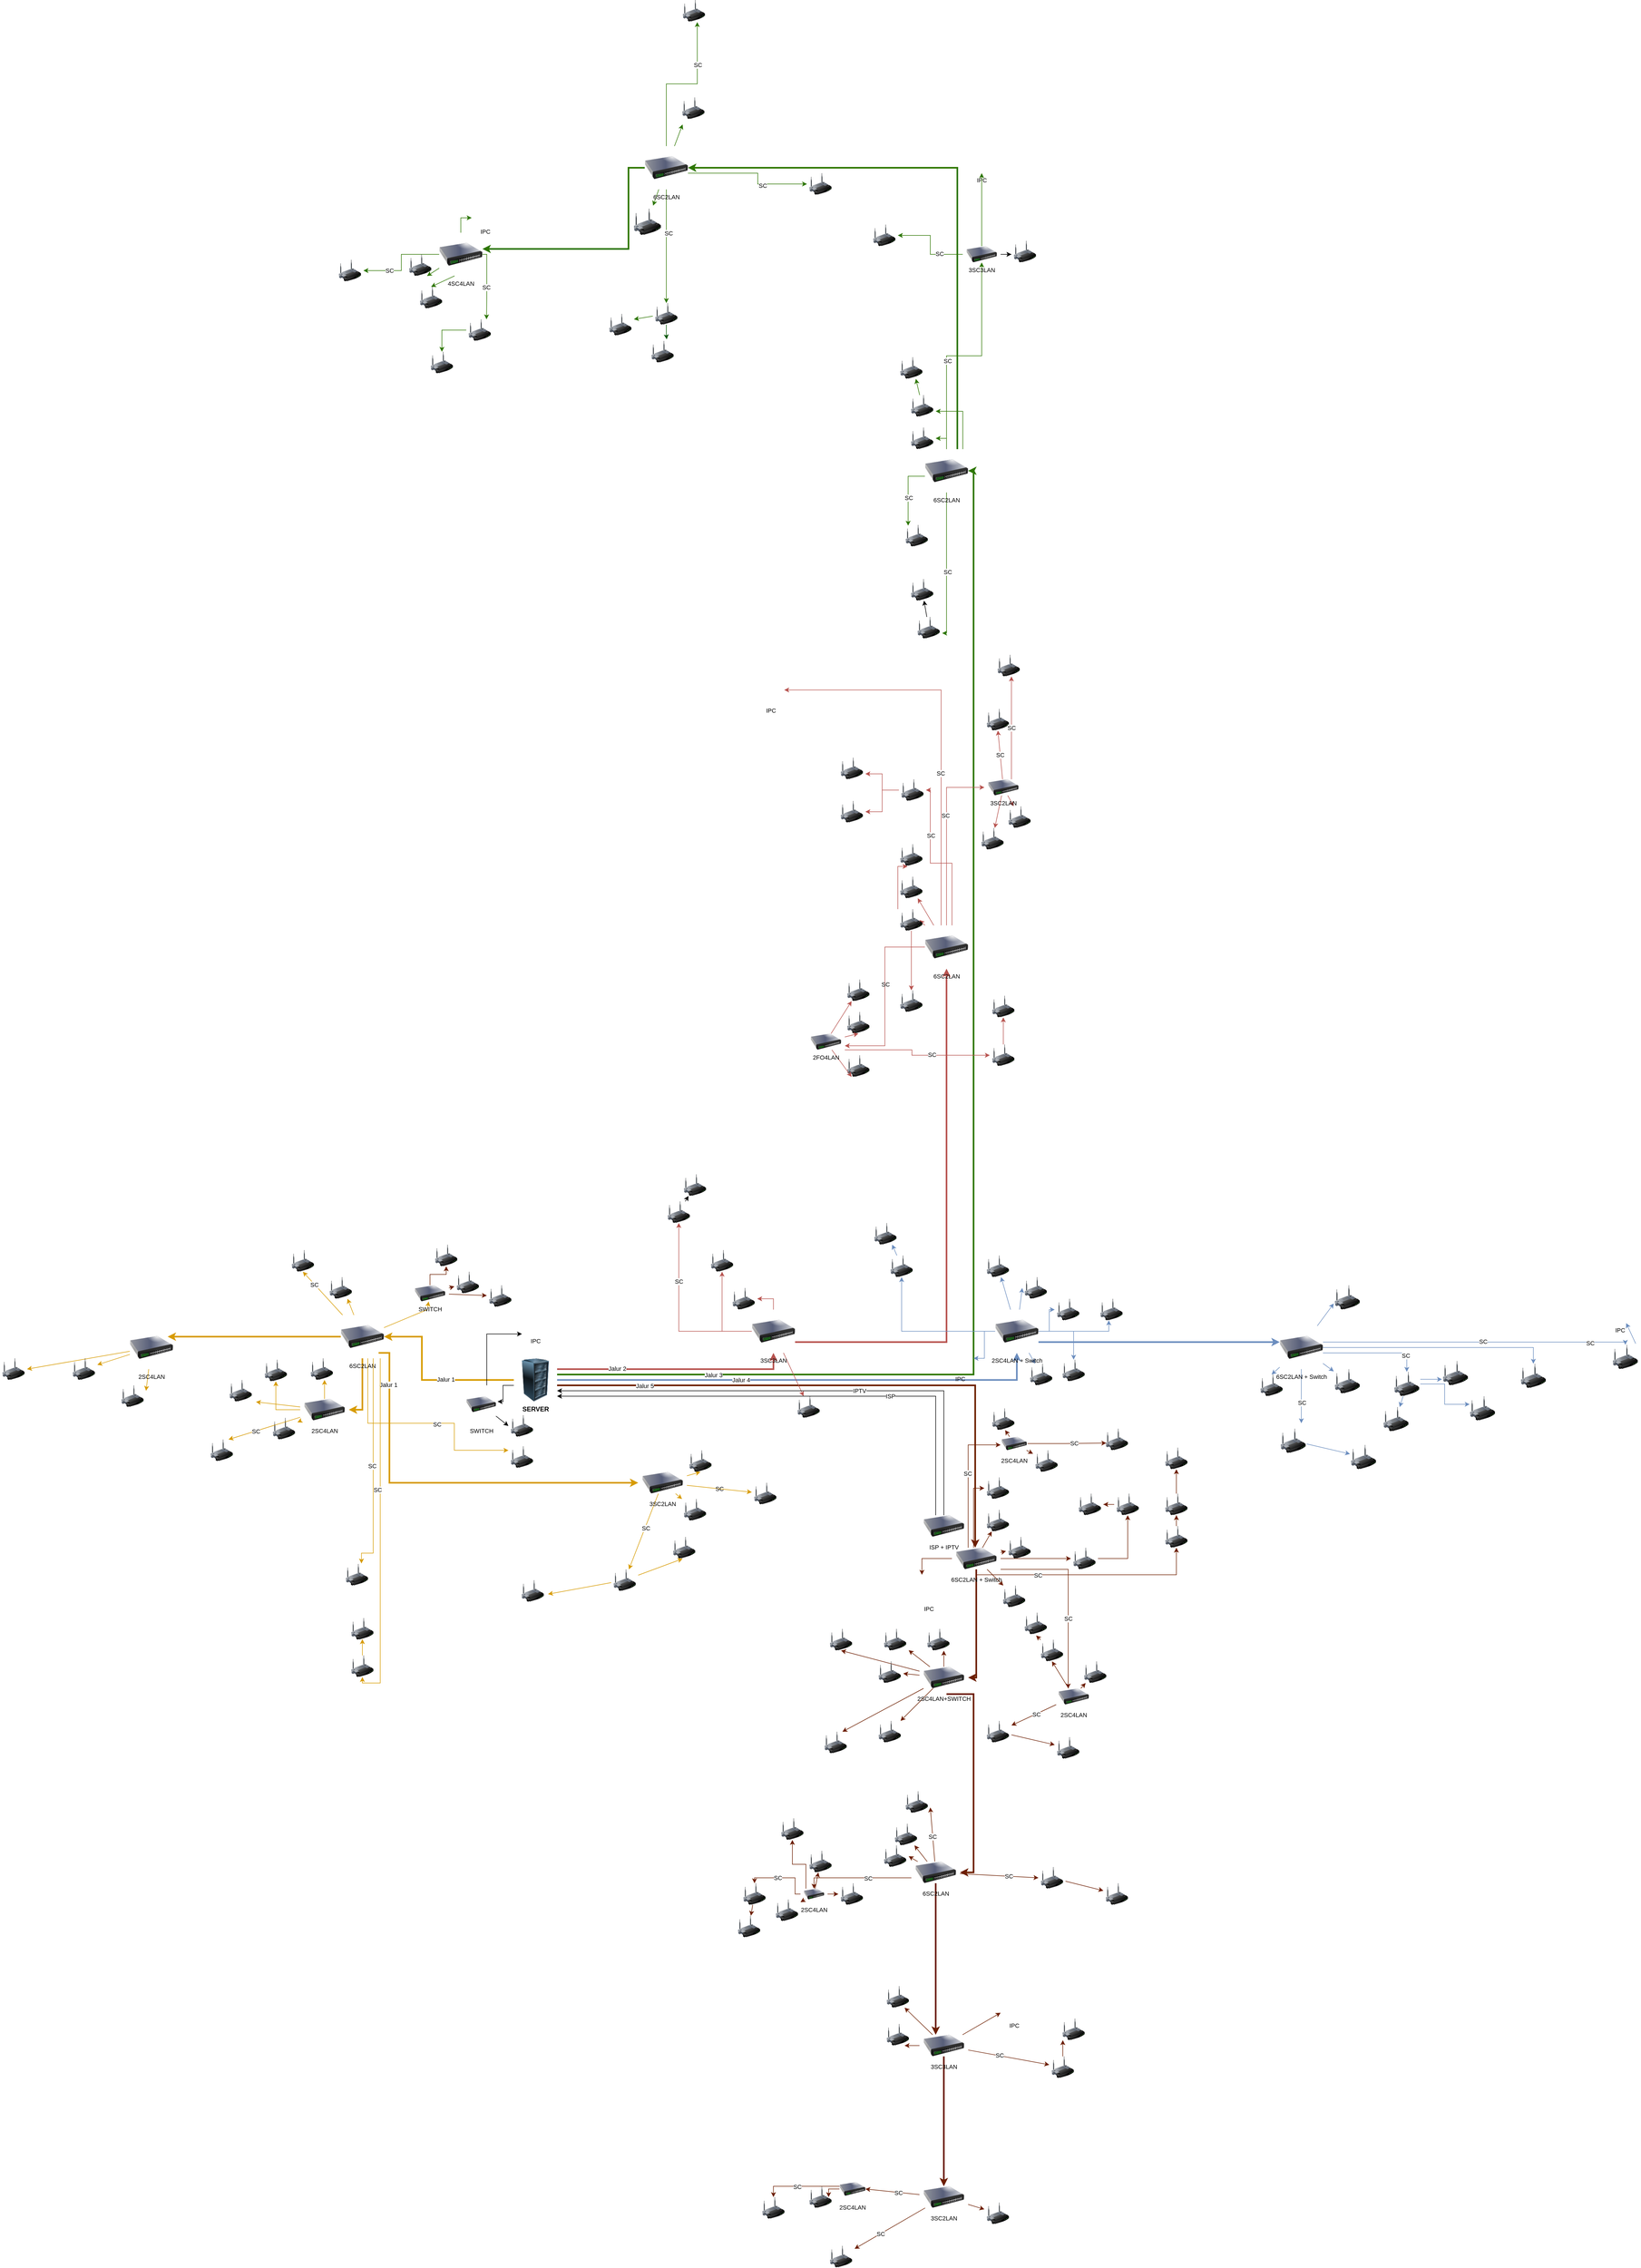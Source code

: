 <mxfile version="21.0.6" type="github" pages="2">
  <diagram name="Topologi" id="3aMt4eqgK3jxcraGz8zH">
    <mxGraphModel dx="2970" dy="3091" grid="1" gridSize="10" guides="1" tooltips="1" connect="1" arrows="1" fold="1" page="1" pageScale="1" pageWidth="850" pageHeight="1100" background="none" math="0" shadow="0">
      <root>
        <mxCell id="0" />
        <mxCell id="1" parent="0" />
        <mxCell id="lSjnJ-uVdNnS_DPWnz_8-14" style="edgeStyle=orthogonalEdgeStyle;rounded=0;orthogonalLoop=1;jettySize=auto;html=1;startArrow=none;startFill=0;endArrow=classic;endFill=1;strokeWidth=3;labelBackgroundColor=none;fontColor=default;fillColor=#ffe6cc;strokeColor=#d79b00;" parent="1" source="lSjnJ-uVdNnS_DPWnz_8-12" target="lSjnJ-uVdNnS_DPWnz_8-13" edge="1">
          <mxGeometry relative="1" as="geometry">
            <Array as="points">
              <mxPoint x="280" y="510" />
              <mxPoint x="280" y="430" />
            </Array>
          </mxGeometry>
        </mxCell>
        <mxCell id="0262lOBTKdrBV2GWPzuV-162" value="Jalur 1" style="edgeLabel;html=1;align=center;verticalAlign=middle;resizable=0;points=[];" parent="lSjnJ-uVdNnS_DPWnz_8-14" vertex="1" connectable="0">
          <mxGeometry x="-0.213" y="-1" relative="1" as="geometry">
            <mxPoint as="offset" />
          </mxGeometry>
        </mxCell>
        <mxCell id="lSjnJ-uVdNnS_DPWnz_8-53" value="" style="edgeStyle=orthogonalEdgeStyle;rounded=0;orthogonalLoop=1;jettySize=auto;html=1;entryX=0;entryY=0.5;entryDx=0;entryDy=0;fontSize=11;startArrow=none;startFill=0;endArrow=classic;endFill=1;strokeWidth=3;labelBackgroundColor=none;fontColor=default;fillColor=#ffe6cc;strokeColor=#d79b00;" parent="1" target="lSjnJ-uVdNnS_DPWnz_8-52" edge="1">
          <mxGeometry relative="1" as="geometry">
            <mxPoint x="200" y="460" as="sourcePoint" />
            <Array as="points">
              <mxPoint x="220" y="460" />
              <mxPoint x="220" y="700" />
            </Array>
          </mxGeometry>
        </mxCell>
        <mxCell id="-ap1lfuV_qFm05HsElQ9-46" value="Jalur 1" style="edgeLabel;html=1;align=center;verticalAlign=middle;resizable=0;points=[];" parent="lSjnJ-uVdNnS_DPWnz_8-53" vertex="1" connectable="0">
          <mxGeometry x="-0.782" y="-2" relative="1" as="geometry">
            <mxPoint as="offset" />
          </mxGeometry>
        </mxCell>
        <mxCell id="lSjnJ-uVdNnS_DPWnz_8-72" style="edgeStyle=orthogonalEdgeStyle;rounded=0;orthogonalLoop=1;jettySize=auto;html=1;strokeWidth=3;fontSize=11;startArrow=none;startFill=0;endArrow=classic;endFill=1;labelBackgroundColor=none;fontColor=default;fillColor=#f8cecc;strokeColor=#b85450;" parent="1" source="lSjnJ-uVdNnS_DPWnz_8-12" target="lSjnJ-uVdNnS_DPWnz_8-66" edge="1">
          <mxGeometry relative="1" as="geometry">
            <Array as="points">
              <mxPoint x="930" y="490" />
            </Array>
          </mxGeometry>
        </mxCell>
        <mxCell id="-ap1lfuV_qFm05HsElQ9-44" value="Jalur 2" style="edgeLabel;html=1;align=center;verticalAlign=middle;resizable=0;points=[];" parent="lSjnJ-uVdNnS_DPWnz_8-72" vertex="1" connectable="0">
          <mxGeometry x="-0.483" y="1" relative="1" as="geometry">
            <mxPoint as="offset" />
          </mxGeometry>
        </mxCell>
        <mxCell id="IgmZhAGW-1RmJWMLsmaJ-7" style="edgeStyle=orthogonalEdgeStyle;rounded=0;orthogonalLoop=1;jettySize=auto;html=1;strokeWidth=3;labelBackgroundColor=none;fontColor=default;fillColor=#dae8fc;strokeColor=#6c8ebf;" parent="1" source="lSjnJ-uVdNnS_DPWnz_8-12" target="lSjnJ-uVdNnS_DPWnz_8-79" edge="1">
          <mxGeometry relative="1" as="geometry">
            <Array as="points">
              <mxPoint x="1380" y="510" />
            </Array>
          </mxGeometry>
        </mxCell>
        <mxCell id="-ap1lfuV_qFm05HsElQ9-45" value="Jalur 4" style="edgeLabel;html=1;align=center;verticalAlign=middle;resizable=0;points=[];" parent="IgmZhAGW-1RmJWMLsmaJ-7" vertex="1" connectable="0">
          <mxGeometry x="-0.244" relative="1" as="geometry">
            <mxPoint as="offset" />
          </mxGeometry>
        </mxCell>
        <mxCell id="-ap1lfuV_qFm05HsElQ9-42" style="edgeStyle=orthogonalEdgeStyle;rounded=0;orthogonalLoop=1;jettySize=auto;html=1;strokeWidth=3;fillColor=#60a917;strokeColor=#2D7600;" parent="1" source="lSjnJ-uVdNnS_DPWnz_8-12" target="-ap1lfuV_qFm05HsElQ9-35" edge="1">
          <mxGeometry relative="1" as="geometry">
            <Array as="points">
              <mxPoint x="1300" y="500" />
              <mxPoint x="1300" y="-1170" />
            </Array>
          </mxGeometry>
        </mxCell>
        <mxCell id="-ap1lfuV_qFm05HsElQ9-43" value="Jalur 3" style="edgeLabel;html=1;align=center;verticalAlign=middle;resizable=0;points=[];" parent="-ap1lfuV_qFm05HsElQ9-42" vertex="1" connectable="0">
          <mxGeometry x="-0.764" y="-1" relative="1" as="geometry">
            <mxPoint as="offset" />
          </mxGeometry>
        </mxCell>
        <mxCell id="0262lOBTKdrBV2GWPzuV-14" style="edgeStyle=orthogonalEdgeStyle;rounded=0;orthogonalLoop=1;jettySize=auto;html=1;fillColor=#a0522d;strokeColor=#6D1F00;strokeWidth=3;" parent="1" source="lSjnJ-uVdNnS_DPWnz_8-12" target="0262lOBTKdrBV2GWPzuV-12" edge="1">
          <mxGeometry relative="1" as="geometry">
            <mxPoint x="1303" y="820" as="targetPoint" />
            <Array as="points">
              <mxPoint x="1303" y="520" />
            </Array>
          </mxGeometry>
        </mxCell>
        <mxCell id="0262lOBTKdrBV2GWPzuV-15" value="Jalur 5" style="edgeLabel;html=1;align=center;verticalAlign=middle;resizable=0;points=[];" parent="0262lOBTKdrBV2GWPzuV-14" vertex="1" connectable="0">
          <mxGeometry x="-0.698" y="-1" relative="1" as="geometry">
            <mxPoint as="offset" />
          </mxGeometry>
        </mxCell>
        <mxCell id="0262lOBTKdrBV2GWPzuV-163" style="edgeStyle=orthogonalEdgeStyle;rounded=0;orthogonalLoop=1;jettySize=auto;html=1;" parent="1" source="lSjnJ-uVdNnS_DPWnz_8-12" edge="1">
          <mxGeometry relative="1" as="geometry">
            <mxPoint x="420" y="550" as="targetPoint" />
            <Array as="points">
              <mxPoint x="430" y="520" />
              <mxPoint x="430" y="550" />
            </Array>
          </mxGeometry>
        </mxCell>
        <mxCell id="lSjnJ-uVdNnS_DPWnz_8-12" value="&lt;b&gt;SERVER&lt;/b&gt;" style="image;html=1;image=img/lib/clip_art/computers/Server_Rack_128x128.png;labelBackgroundColor=none;" parent="1" vertex="1">
          <mxGeometry x="450" y="470" width="80" height="80" as="geometry" />
        </mxCell>
        <mxCell id="lSjnJ-uVdNnS_DPWnz_8-16" style="edgeStyle=orthogonalEdgeStyle;rounded=0;orthogonalLoop=1;jettySize=auto;html=1;entryX=0.875;entryY=0.25;entryDx=0;entryDy=0;entryPerimeter=0;startArrow=none;startFill=0;endArrow=classic;endFill=1;strokeWidth=3;labelBackgroundColor=none;fontColor=default;fillColor=#ffe6cc;strokeColor=#d79b00;" parent="1" source="lSjnJ-uVdNnS_DPWnz_8-13" target="lSjnJ-uVdNnS_DPWnz_8-15" edge="1">
          <mxGeometry relative="1" as="geometry" />
        </mxCell>
        <mxCell id="lSjnJ-uVdNnS_DPWnz_8-31" style="edgeStyle=orthogonalEdgeStyle;rounded=0;orthogonalLoop=1;jettySize=auto;html=1;entryX=1;entryY=0.5;entryDx=0;entryDy=0;startArrow=none;startFill=0;endArrow=classic;endFill=1;strokeWidth=3;labelBackgroundColor=none;fontColor=default;fillColor=#ffe6cc;strokeColor=#d79b00;" parent="1" source="lSjnJ-uVdNnS_DPWnz_8-13" target="lSjnJ-uVdNnS_DPWnz_8-29" edge="1">
          <mxGeometry relative="1" as="geometry" />
        </mxCell>
        <mxCell id="lSjnJ-uVdNnS_DPWnz_8-39" style="edgeStyle=none;rounded=0;orthogonalLoop=1;jettySize=auto;html=1;entryX=0.5;entryY=1;entryDx=0;entryDy=0;fontSize=10;startArrow=none;startFill=0;endArrow=classic;endFill=1;labelBackgroundColor=none;fontColor=default;fillColor=#ffe6cc;strokeColor=#d79b00;" parent="1" source="lSjnJ-uVdNnS_DPWnz_8-13" target="lSjnJ-uVdNnS_DPWnz_8-19" edge="1">
          <mxGeometry relative="1" as="geometry" />
        </mxCell>
        <mxCell id="IgmZhAGW-1RmJWMLsmaJ-77" value="SC" style="edgeLabel;html=1;align=center;verticalAlign=middle;resizable=0;points=[];" parent="lSjnJ-uVdNnS_DPWnz_8-39" vertex="1" connectable="0">
          <mxGeometry x="0.416" y="1" relative="1" as="geometry">
            <mxPoint as="offset" />
          </mxGeometry>
        </mxCell>
        <mxCell id="lSjnJ-uVdNnS_DPWnz_8-40" style="edgeStyle=none;rounded=0;orthogonalLoop=1;jettySize=auto;html=1;entryX=0.75;entryY=1;entryDx=0;entryDy=0;fontSize=10;startArrow=none;startFill=0;endArrow=classic;endFill=1;labelBackgroundColor=none;fontColor=default;fillColor=#ffe6cc;strokeColor=#d79b00;" parent="1" source="lSjnJ-uVdNnS_DPWnz_8-13" target="lSjnJ-uVdNnS_DPWnz_8-18" edge="1">
          <mxGeometry relative="1" as="geometry" />
        </mxCell>
        <mxCell id="lSjnJ-uVdNnS_DPWnz_8-41" value="" style="edgeStyle=none;rounded=0;orthogonalLoop=1;jettySize=auto;html=1;fontSize=10;startArrow=none;startFill=0;endArrow=classic;endFill=1;labelBackgroundColor=none;fontColor=default;fillColor=#ffe6cc;strokeColor=#d79b00;" parent="1" source="lSjnJ-uVdNnS_DPWnz_8-13" target="0262lOBTKdrBV2GWPzuV-55" edge="1">
          <mxGeometry relative="1" as="geometry">
            <Array as="points">
              <mxPoint x="290" y="380" />
            </Array>
          </mxGeometry>
        </mxCell>
        <mxCell id="lSjnJ-uVdNnS_DPWnz_8-13" value="&lt;font style=&quot;font-size: 11px;&quot;&gt;6SC2LAN&lt;/font&gt;" style="image;html=1;image=img/lib/clip_art/networking/Switch_128x128.png;labelBackgroundColor=none;" parent="1" vertex="1">
          <mxGeometry x="130" y="390" width="80" height="80" as="geometry" />
        </mxCell>
        <mxCell id="lSjnJ-uVdNnS_DPWnz_8-48" style="edgeStyle=none;rounded=0;orthogonalLoop=1;jettySize=auto;html=1;entryX=1;entryY=0.25;entryDx=0;entryDy=0;fontSize=11;startArrow=none;startFill=0;endArrow=classic;endFill=1;labelBackgroundColor=none;fontColor=default;fillColor=#ffe6cc;strokeColor=#d79b00;" parent="1" source="lSjnJ-uVdNnS_DPWnz_8-15" target="lSjnJ-uVdNnS_DPWnz_8-45" edge="1">
          <mxGeometry relative="1" as="geometry" />
        </mxCell>
        <mxCell id="lSjnJ-uVdNnS_DPWnz_8-49" style="edgeStyle=none;rounded=0;orthogonalLoop=1;jettySize=auto;html=1;fontSize=11;startArrow=none;startFill=0;endArrow=classic;endFill=1;labelBackgroundColor=none;fontColor=default;fillColor=#ffe6cc;strokeColor=#d79b00;" parent="1" source="lSjnJ-uVdNnS_DPWnz_8-15" target="lSjnJ-uVdNnS_DPWnz_8-46" edge="1">
          <mxGeometry relative="1" as="geometry" />
        </mxCell>
        <mxCell id="lSjnJ-uVdNnS_DPWnz_8-50" style="edgeStyle=none;rounded=0;orthogonalLoop=1;jettySize=auto;html=1;entryX=1;entryY=0.5;entryDx=0;entryDy=0;fontSize=11;startArrow=none;startFill=0;endArrow=classic;endFill=1;labelBackgroundColor=none;fontColor=default;fillColor=#ffe6cc;strokeColor=#d79b00;" parent="1" source="lSjnJ-uVdNnS_DPWnz_8-15" target="lSjnJ-uVdNnS_DPWnz_8-47" edge="1">
          <mxGeometry relative="1" as="geometry" />
        </mxCell>
        <mxCell id="lSjnJ-uVdNnS_DPWnz_8-15" value="&lt;span style=&quot;font-size: 11px;&quot;&gt;2SC4LAN&lt;/span&gt;" style="image;html=1;image=img/lib/clip_art/networking/Switch_128x128.png;labelBackgroundColor=none;" parent="1" vertex="1">
          <mxGeometry x="-260" y="410" width="80" height="80" as="geometry" />
        </mxCell>
        <mxCell id="lSjnJ-uVdNnS_DPWnz_8-17" value="" style="image;html=1;image=img/lib/clip_art/networking/Wireless_Router_128x128.png;labelBackgroundColor=none;" parent="1" vertex="1">
          <mxGeometry x="340" y="310" width="50" height="40" as="geometry" />
        </mxCell>
        <mxCell id="lSjnJ-uVdNnS_DPWnz_8-18" value="" style="image;html=1;image=img/lib/clip_art/networking/Wireless_Router_128x128.png;labelBackgroundColor=none;" parent="1" vertex="1">
          <mxGeometry x="105" y="320" width="50" height="40" as="geometry" />
        </mxCell>
        <mxCell id="lSjnJ-uVdNnS_DPWnz_8-19" value="" style="image;html=1;image=img/lib/clip_art/networking/Wireless_Router_128x128.png;labelBackgroundColor=none;" parent="1" vertex="1">
          <mxGeometry x="35" y="270" width="50" height="40" as="geometry" />
        </mxCell>
        <mxCell id="lSjnJ-uVdNnS_DPWnz_8-20" value="" style="image;html=1;image=img/lib/clip_art/networking/Wireless_Router_128x128.png;labelBackgroundColor=none;" parent="1" vertex="1">
          <mxGeometry x="70" y="470" width="50" height="40" as="geometry" />
        </mxCell>
        <mxCell id="lSjnJ-uVdNnS_DPWnz_8-21" value="" style="image;html=1;image=img/lib/clip_art/networking/Wireless_Router_128x128.png;labelBackgroundColor=none;" parent="1" vertex="1">
          <mxGeometry y="580" width="50" height="40" as="geometry" />
        </mxCell>
        <mxCell id="lSjnJ-uVdNnS_DPWnz_8-22" value="" style="image;html=1;image=img/lib/clip_art/networking/Wireless_Router_128x128.png;labelBackgroundColor=none;" parent="1" vertex="1">
          <mxGeometry x="-15" y="472.5" width="50" height="40" as="geometry" />
        </mxCell>
        <mxCell id="lSjnJ-uVdNnS_DPWnz_8-23" value="" style="image;html=1;image=img/lib/clip_art/networking/Wireless_Router_128x128.png;labelBackgroundColor=none;" parent="1" vertex="1">
          <mxGeometry x="-80" y="510" width="50" height="40" as="geometry" />
        </mxCell>
        <mxCell id="lSjnJ-uVdNnS_DPWnz_8-24" value="" style="image;html=1;image=img/lib/clip_art/networking/Wireless_Router_128x128.png;labelBackgroundColor=none;" parent="1" vertex="1">
          <mxGeometry x="-115" y="620" width="50" height="40" as="geometry" />
        </mxCell>
        <mxCell id="lSjnJ-uVdNnS_DPWnz_8-36" style="edgeStyle=none;rounded=0;orthogonalLoop=1;jettySize=auto;html=1;entryX=1.065;entryY=1.014;entryDx=0;entryDy=0;entryPerimeter=0;fontSize=10;startArrow=none;startFill=0;endArrow=classic;endFill=1;labelBackgroundColor=none;fontColor=default;fillColor=#ffe6cc;strokeColor=#d79b00;" parent="1" source="lSjnJ-uVdNnS_DPWnz_8-29" target="lSjnJ-uVdNnS_DPWnz_8-23" edge="1">
          <mxGeometry relative="1" as="geometry" />
        </mxCell>
        <mxCell id="lSjnJ-uVdNnS_DPWnz_8-37" style="edgeStyle=none;rounded=0;orthogonalLoop=1;jettySize=auto;html=1;fontSize=10;startArrow=none;startFill=0;endArrow=classic;endFill=1;labelBackgroundColor=none;fontColor=default;fillColor=#ffe6cc;strokeColor=#d79b00;" parent="1" source="lSjnJ-uVdNnS_DPWnz_8-29" target="lSjnJ-uVdNnS_DPWnz_8-21" edge="1">
          <mxGeometry relative="1" as="geometry" />
        </mxCell>
        <mxCell id="lSjnJ-uVdNnS_DPWnz_8-38" style="edgeStyle=none;rounded=0;orthogonalLoop=1;jettySize=auto;html=1;entryX=0.75;entryY=0;entryDx=0;entryDy=0;fontSize=10;startArrow=none;startFill=0;endArrow=classic;endFill=1;labelBackgroundColor=none;fontColor=default;fillColor=#ffe6cc;strokeColor=#d79b00;" parent="1" source="lSjnJ-uVdNnS_DPWnz_8-29" target="lSjnJ-uVdNnS_DPWnz_8-24" edge="1">
          <mxGeometry relative="1" as="geometry" />
        </mxCell>
        <mxCell id="IgmZhAGW-1RmJWMLsmaJ-76" value="SC" style="edgeLabel;html=1;align=center;verticalAlign=middle;resizable=0;points=[];" parent="lSjnJ-uVdNnS_DPWnz_8-38" vertex="1" connectable="0">
          <mxGeometry x="0.244" relative="1" as="geometry">
            <mxPoint as="offset" />
          </mxGeometry>
        </mxCell>
        <mxCell id="-ap1lfuV_qFm05HsElQ9-7" style="edgeStyle=orthogonalEdgeStyle;rounded=0;orthogonalLoop=1;jettySize=auto;html=1;fillColor=#ffe6cc;strokeColor=#d79b00;" parent="1" target="-ap1lfuV_qFm05HsElQ9-6" edge="1">
          <mxGeometry relative="1" as="geometry">
            <Array as="points">
              <mxPoint x="180" y="470" />
              <mxPoint x="180" y="590" />
              <mxPoint x="340" y="590" />
              <mxPoint x="340" y="640" />
            </Array>
            <mxPoint x="180" y="470" as="sourcePoint" />
          </mxGeometry>
        </mxCell>
        <mxCell id="gnZLgOalE0fUG6XXmiw2-12" value="SC" style="edgeLabel;html=1;align=center;verticalAlign=middle;resizable=0;points=[];" parent="-ap1lfuV_qFm05HsElQ9-7" vertex="1" connectable="0">
          <mxGeometry x="0.153" y="-2" relative="1" as="geometry">
            <mxPoint as="offset" />
          </mxGeometry>
        </mxCell>
        <mxCell id="-ap1lfuV_qFm05HsElQ9-9" style="edgeStyle=orthogonalEdgeStyle;rounded=0;orthogonalLoop=1;jettySize=auto;html=1;fillColor=#ffe6cc;strokeColor=#d79b00;" parent="1" source="lSjnJ-uVdNnS_DPWnz_8-13" target="-ap1lfuV_qFm05HsElQ9-1" edge="1">
          <mxGeometry relative="1" as="geometry">
            <Array as="points">
              <mxPoint x="203" y="1070" />
              <mxPoint x="170" y="1070" />
            </Array>
          </mxGeometry>
        </mxCell>
        <mxCell id="-ap1lfuV_qFm05HsElQ9-10" value="SC" style="edgeLabel;html=1;align=center;verticalAlign=middle;resizable=0;points=[];" parent="-ap1lfuV_qFm05HsElQ9-9" vertex="1" connectable="0">
          <mxGeometry x="-0.246" y="-5" relative="1" as="geometry">
            <mxPoint as="offset" />
          </mxGeometry>
        </mxCell>
        <mxCell id="-ap1lfuV_qFm05HsElQ9-13" style="edgeStyle=orthogonalEdgeStyle;rounded=0;orthogonalLoop=1;jettySize=auto;html=1;entryX=0.666;entryY=-0.022;entryDx=0;entryDy=0;fillColor=#ffe6cc;strokeColor=#d79b00;exitX=0.75;exitY=1;exitDx=0;exitDy=0;entryPerimeter=0;" parent="1" source="lSjnJ-uVdNnS_DPWnz_8-13" target="-ap1lfuV_qFm05HsElQ9-11" edge="1">
          <mxGeometry relative="1" as="geometry">
            <Array as="points">
              <mxPoint x="190" y="830" />
              <mxPoint x="168" y="830" />
            </Array>
          </mxGeometry>
        </mxCell>
        <mxCell id="gnZLgOalE0fUG6XXmiw2-13" value="SC" style="edgeLabel;html=1;align=center;verticalAlign=middle;resizable=0;points=[];" parent="-ap1lfuV_qFm05HsElQ9-13" vertex="1" connectable="0">
          <mxGeometry x="-0.007" y="-2" relative="1" as="geometry">
            <mxPoint as="offset" />
          </mxGeometry>
        </mxCell>
        <mxCell id="gnZLgOalE0fUG6XXmiw2-14" style="edgeStyle=orthogonalEdgeStyle;rounded=0;orthogonalLoop=1;jettySize=auto;html=1;fillColor=#ffe6cc;strokeColor=#d79b00;" parent="1" source="lSjnJ-uVdNnS_DPWnz_8-29" target="lSjnJ-uVdNnS_DPWnz_8-22" edge="1">
          <mxGeometry relative="1" as="geometry" />
        </mxCell>
        <mxCell id="gnZLgOalE0fUG6XXmiw2-15" style="edgeStyle=orthogonalEdgeStyle;rounded=0;orthogonalLoop=1;jettySize=auto;html=1;entryX=0.6;entryY=1;entryDx=0;entryDy=0;entryPerimeter=0;fillColor=#ffe6cc;strokeColor=#d79b00;" parent="1" source="lSjnJ-uVdNnS_DPWnz_8-29" target="lSjnJ-uVdNnS_DPWnz_8-20" edge="1">
          <mxGeometry relative="1" as="geometry" />
        </mxCell>
        <mxCell id="lSjnJ-uVdNnS_DPWnz_8-29" value="&lt;p style=&quot;line-height: 0%;&quot;&gt;&lt;span style=&quot;font-size: 11px;&quot;&gt;2SC4LAN&lt;/span&gt;&lt;/p&gt;" style="image;html=1;image=img/lib/clip_art/networking/Switch_128x128.png;labelBackgroundColor=none;" parent="1" vertex="1">
          <mxGeometry x="55" y="545" width="90" height="40" as="geometry" />
        </mxCell>
        <mxCell id="lSjnJ-uVdNnS_DPWnz_8-45" value="" style="image;html=1;image=img/lib/clip_art/networking/Wireless_Router_128x128.png;labelBackgroundColor=none;" parent="1" vertex="1">
          <mxGeometry x="-280" y="520" width="50" height="40" as="geometry" />
        </mxCell>
        <mxCell id="lSjnJ-uVdNnS_DPWnz_8-46" value="" style="image;html=1;image=img/lib/clip_art/networking/Wireless_Router_128x128.png;labelBackgroundColor=none;" parent="1" vertex="1">
          <mxGeometry x="-370" y="470" width="50" height="40" as="geometry" />
        </mxCell>
        <mxCell id="lSjnJ-uVdNnS_DPWnz_8-47" value="" style="image;html=1;image=img/lib/clip_art/networking/Wireless_Router_128x128.png;labelBackgroundColor=none;" parent="1" vertex="1">
          <mxGeometry x="-500" y="470" width="50" height="40" as="geometry" />
        </mxCell>
        <mxCell id="lSjnJ-uVdNnS_DPWnz_8-60" style="rounded=0;orthogonalLoop=1;jettySize=auto;html=1;fontSize=11;startArrow=none;startFill=0;endArrow=classic;endFill=1;labelBackgroundColor=none;fontColor=default;fillColor=#ffe6cc;strokeColor=#d79b00;" parent="1" source="lSjnJ-uVdNnS_DPWnz_8-52" target="lSjnJ-uVdNnS_DPWnz_8-58" edge="1">
          <mxGeometry relative="1" as="geometry" />
        </mxCell>
        <mxCell id="IgmZhAGW-1RmJWMLsmaJ-78" value="SC" style="edgeLabel;html=1;align=center;verticalAlign=middle;resizable=0;points=[];" parent="lSjnJ-uVdNnS_DPWnz_8-60" vertex="1" connectable="0">
          <mxGeometry x="-0.103" y="1" relative="1" as="geometry">
            <mxPoint as="offset" />
          </mxGeometry>
        </mxCell>
        <mxCell id="lSjnJ-uVdNnS_DPWnz_8-61" style="edgeStyle=none;rounded=0;orthogonalLoop=1;jettySize=auto;html=1;fontSize=11;startArrow=none;startFill=0;endArrow=classic;endFill=1;labelBackgroundColor=none;fontColor=default;fillColor=#ffe6cc;strokeColor=#d79b00;" parent="1" source="lSjnJ-uVdNnS_DPWnz_8-52" target="lSjnJ-uVdNnS_DPWnz_8-54" edge="1">
          <mxGeometry relative="1" as="geometry" />
        </mxCell>
        <mxCell id="lSjnJ-uVdNnS_DPWnz_8-62" style="edgeStyle=none;rounded=0;orthogonalLoop=1;jettySize=auto;html=1;entryX=0.5;entryY=1;entryDx=0;entryDy=0;fontSize=11;startArrow=none;startFill=0;endArrow=classic;endFill=1;labelBackgroundColor=none;fontColor=default;fillColor=#ffe6cc;strokeColor=#d79b00;" parent="1" source="lSjnJ-uVdNnS_DPWnz_8-52" target="lSjnJ-uVdNnS_DPWnz_8-55" edge="1">
          <mxGeometry relative="1" as="geometry" />
        </mxCell>
        <mxCell id="lSjnJ-uVdNnS_DPWnz_8-63" value="SC" style="edgeStyle=none;rounded=0;orthogonalLoop=1;jettySize=auto;html=1;fontSize=11;startArrow=none;startFill=0;endArrow=classic;endFill=1;labelBackgroundColor=none;fontColor=default;fillColor=#ffe6cc;strokeColor=#d79b00;" parent="1" source="lSjnJ-uVdNnS_DPWnz_8-52" target="lSjnJ-uVdNnS_DPWnz_8-56" edge="1">
          <mxGeometry relative="1" as="geometry" />
        </mxCell>
        <mxCell id="lSjnJ-uVdNnS_DPWnz_8-52" value="&lt;p style=&quot;line-height: 0%;&quot;&gt;&lt;font style=&quot;font-size: 11px;&quot;&gt;3SC2LAN&lt;/font&gt;&lt;/p&gt;" style="image;html=1;image=img/lib/clip_art/networking/Switch_128x128.png;labelBackgroundColor=none;" parent="1" vertex="1">
          <mxGeometry x="680" y="680" width="90" height="40" as="geometry" />
        </mxCell>
        <mxCell id="lSjnJ-uVdNnS_DPWnz_8-54" value="" style="image;html=1;image=img/lib/clip_art/networking/Wireless_Router_128x128.png;labelBackgroundColor=none;" parent="1" vertex="1">
          <mxGeometry x="760" y="730" width="50" height="40" as="geometry" />
        </mxCell>
        <mxCell id="lSjnJ-uVdNnS_DPWnz_8-55" value="" style="image;html=1;image=img/lib/clip_art/networking/Wireless_Router_128x128.png;labelBackgroundColor=none;" parent="1" vertex="1">
          <mxGeometry x="770" y="640" width="50" height="40" as="geometry" />
        </mxCell>
        <mxCell id="lSjnJ-uVdNnS_DPWnz_8-56" value="" style="image;html=1;image=img/lib/clip_art/networking/Wireless_Router_128x128.png;labelBackgroundColor=none;" parent="1" vertex="1">
          <mxGeometry x="890" y="700" width="50" height="40" as="geometry" />
        </mxCell>
        <mxCell id="lSjnJ-uVdNnS_DPWnz_8-57" value="" style="image;html=1;image=img/lib/clip_art/networking/Wireless_Router_128x128.png;labelBackgroundColor=none;" parent="1" vertex="1">
          <mxGeometry x="740" y="800" width="50" height="40" as="geometry" />
        </mxCell>
        <mxCell id="lSjnJ-uVdNnS_DPWnz_8-64" style="edgeStyle=none;rounded=0;orthogonalLoop=1;jettySize=auto;html=1;entryX=0.44;entryY=1.01;entryDx=0;entryDy=0;entryPerimeter=0;strokeWidth=1;fontSize=11;startArrow=none;startFill=0;endArrow=classic;endFill=1;labelBackgroundColor=none;fontColor=default;fillColor=#ffe6cc;strokeColor=#d79b00;" parent="1" source="lSjnJ-uVdNnS_DPWnz_8-58" target="lSjnJ-uVdNnS_DPWnz_8-57" edge="1">
          <mxGeometry relative="1" as="geometry" />
        </mxCell>
        <mxCell id="lSjnJ-uVdNnS_DPWnz_8-65" style="edgeStyle=none;rounded=0;orthogonalLoop=1;jettySize=auto;html=1;entryX=1.066;entryY=0.644;entryDx=0;entryDy=0;entryPerimeter=0;strokeWidth=1;fontSize=11;startArrow=none;startFill=0;endArrow=classic;endFill=1;labelBackgroundColor=none;fontColor=default;fillColor=#ffe6cc;strokeColor=#d79b00;" parent="1" source="lSjnJ-uVdNnS_DPWnz_8-58" target="lSjnJ-uVdNnS_DPWnz_8-59" edge="1">
          <mxGeometry relative="1" as="geometry" />
        </mxCell>
        <mxCell id="lSjnJ-uVdNnS_DPWnz_8-58" value="" style="image;html=1;image=img/lib/clip_art/networking/Wireless_Router_128x128.png;labelBackgroundColor=none;" parent="1" vertex="1">
          <mxGeometry x="630" y="860" width="50" height="40" as="geometry" />
        </mxCell>
        <mxCell id="lSjnJ-uVdNnS_DPWnz_8-59" value="" style="image;html=1;image=img/lib/clip_art/networking/Wireless_Router_128x128.png;labelBackgroundColor=none;" parent="1" vertex="1">
          <mxGeometry x="460" y="880" width="50" height="40" as="geometry" />
        </mxCell>
        <mxCell id="lSjnJ-uVdNnS_DPWnz_8-74" style="edgeStyle=orthogonalEdgeStyle;rounded=0;orthogonalLoop=1;jettySize=auto;html=1;entryX=0.5;entryY=1;entryDx=0;entryDy=0;strokeWidth=1;fontSize=11;startArrow=none;startFill=0;endArrow=classic;endFill=1;labelBackgroundColor=none;fontColor=default;fillColor=#f8cecc;strokeColor=#b85450;" parent="1" source="lSjnJ-uVdNnS_DPWnz_8-66" target="lSjnJ-uVdNnS_DPWnz_8-68" edge="1">
          <mxGeometry relative="1" as="geometry" />
        </mxCell>
        <mxCell id="lSjnJ-uVdNnS_DPWnz_8-75" style="edgeStyle=orthogonalEdgeStyle;rounded=0;orthogonalLoop=1;jettySize=auto;html=1;entryX=1;entryY=0.5;entryDx=0;entryDy=0;strokeWidth=1;fontSize=11;startArrow=none;startFill=0;endArrow=classic;endFill=1;labelBackgroundColor=none;fontColor=default;fillColor=#f8cecc;strokeColor=#b85450;" parent="1" source="lSjnJ-uVdNnS_DPWnz_8-66" target="lSjnJ-uVdNnS_DPWnz_8-67" edge="1">
          <mxGeometry relative="1" as="geometry" />
        </mxCell>
        <mxCell id="lSjnJ-uVdNnS_DPWnz_8-76" style="edgeStyle=orthogonalEdgeStyle;rounded=0;orthogonalLoop=1;jettySize=auto;html=1;entryX=0.5;entryY=1;entryDx=0;entryDy=0;strokeWidth=1;fontSize=11;startArrow=none;startFill=0;endArrow=classic;endFill=1;labelBackgroundColor=none;fontColor=default;fillColor=#f8cecc;strokeColor=#b85450;" parent="1" source="lSjnJ-uVdNnS_DPWnz_8-66" target="lSjnJ-uVdNnS_DPWnz_8-69" edge="1">
          <mxGeometry relative="1" as="geometry" />
        </mxCell>
        <mxCell id="IgmZhAGW-1RmJWMLsmaJ-79" value="SC" style="edgeLabel;html=1;align=center;verticalAlign=middle;resizable=0;points=[];" parent="lSjnJ-uVdNnS_DPWnz_8-76" vertex="1" connectable="0">
          <mxGeometry x="0.356" relative="1" as="geometry">
            <mxPoint as="offset" />
          </mxGeometry>
        </mxCell>
        <mxCell id="lSjnJ-uVdNnS_DPWnz_8-78" style="edgeStyle=none;rounded=0;orthogonalLoop=1;jettySize=auto;html=1;strokeWidth=1;fontSize=11;startArrow=none;startFill=0;endArrow=classic;endFill=1;labelBackgroundColor=none;fontColor=default;fillColor=#f8cecc;strokeColor=#b85450;" parent="1" source="lSjnJ-uVdNnS_DPWnz_8-66" target="lSjnJ-uVdNnS_DPWnz_8-71" edge="1">
          <mxGeometry relative="1" as="geometry" />
        </mxCell>
        <mxCell id="IgmZhAGW-1RmJWMLsmaJ-48" style="edgeStyle=orthogonalEdgeStyle;rounded=0;orthogonalLoop=1;jettySize=auto;html=1;entryX=0.5;entryY=1;entryDx=0;entryDy=0;strokeWidth=3;labelBackgroundColor=none;fontColor=default;fillColor=#f8cecc;strokeColor=#b85450;" parent="1" source="lSjnJ-uVdNnS_DPWnz_8-66" target="IgmZhAGW-1RmJWMLsmaJ-47" edge="1">
          <mxGeometry relative="1" as="geometry">
            <Array as="points">
              <mxPoint x="1250" y="440" />
            </Array>
          </mxGeometry>
        </mxCell>
        <mxCell id="lSjnJ-uVdNnS_DPWnz_8-66" value="&lt;font style=&quot;font-size: 11px;&quot;&gt;3SC3LAN&lt;/font&gt;" style="image;html=1;image=img/lib/clip_art/networking/Switch_128x128.png;labelBackgroundColor=none;" parent="1" vertex="1">
          <mxGeometry x="890" y="380" width="80" height="80" as="geometry" />
        </mxCell>
        <mxCell id="lSjnJ-uVdNnS_DPWnz_8-67" value="" style="image;html=1;image=img/lib/clip_art/networking/Wireless_Router_128x128.png;labelBackgroundColor=none;" parent="1" vertex="1">
          <mxGeometry x="850" y="340" width="50" height="40" as="geometry" />
        </mxCell>
        <mxCell id="lSjnJ-uVdNnS_DPWnz_8-68" value="" style="image;html=1;image=img/lib/clip_art/networking/Wireless_Router_128x128.png;labelBackgroundColor=none;" parent="1" vertex="1">
          <mxGeometry x="810" y="270" width="50" height="40" as="geometry" />
        </mxCell>
        <mxCell id="lSjnJ-uVdNnS_DPWnz_8-77" style="rounded=0;orthogonalLoop=1;jettySize=auto;html=1;strokeWidth=1;fontSize=11;startArrow=none;startFill=0;endArrow=classic;endFill=1;labelBackgroundColor=none;fontColor=default;" parent="1" source="lSjnJ-uVdNnS_DPWnz_8-69" target="lSjnJ-uVdNnS_DPWnz_8-70" edge="1">
          <mxGeometry relative="1" as="geometry" />
        </mxCell>
        <mxCell id="lSjnJ-uVdNnS_DPWnz_8-69" value="" style="image;html=1;image=img/lib/clip_art/networking/Wireless_Router_128x128.png;labelBackgroundColor=none;" parent="1" vertex="1">
          <mxGeometry x="730" y="180" width="50" height="40" as="geometry" />
        </mxCell>
        <mxCell id="lSjnJ-uVdNnS_DPWnz_8-70" value="" style="image;html=1;image=img/lib/clip_art/networking/Wireless_Router_128x128.png;labelBackgroundColor=none;" parent="1" vertex="1">
          <mxGeometry x="760" y="130" width="50" height="40" as="geometry" />
        </mxCell>
        <mxCell id="lSjnJ-uVdNnS_DPWnz_8-71" value="" style="image;html=1;image=img/lib/clip_art/networking/Wireless_Router_128x128.png;labelBackgroundColor=none;" parent="1" vertex="1">
          <mxGeometry x="970" y="540" width="50" height="40" as="geometry" />
        </mxCell>
        <mxCell id="IgmZhAGW-1RmJWMLsmaJ-1" style="rounded=0;orthogonalLoop=1;jettySize=auto;html=1;entryX=0;entryY=0.5;entryDx=0;entryDy=0;labelBackgroundColor=none;fontColor=default;fillColor=#dae8fc;strokeColor=#6c8ebf;" parent="1" source="lSjnJ-uVdNnS_DPWnz_8-79" target="lSjnJ-uVdNnS_DPWnz_8-82" edge="1">
          <mxGeometry relative="1" as="geometry" />
        </mxCell>
        <mxCell id="IgmZhAGW-1RmJWMLsmaJ-2" style="rounded=0;orthogonalLoop=1;jettySize=auto;html=1;labelBackgroundColor=none;fontColor=default;fillColor=#dae8fc;strokeColor=#6c8ebf;" parent="1" source="lSjnJ-uVdNnS_DPWnz_8-79" target="lSjnJ-uVdNnS_DPWnz_8-83" edge="1">
          <mxGeometry relative="1" as="geometry" />
        </mxCell>
        <mxCell id="IgmZhAGW-1RmJWMLsmaJ-3" style="edgeStyle=orthogonalEdgeStyle;rounded=0;orthogonalLoop=1;jettySize=auto;html=1;labelBackgroundColor=none;fontColor=default;fillColor=#dae8fc;strokeColor=#6c8ebf;" parent="1" source="lSjnJ-uVdNnS_DPWnz_8-79" target="lSjnJ-uVdNnS_DPWnz_8-86" edge="1">
          <mxGeometry relative="1" as="geometry" />
        </mxCell>
        <mxCell id="IgmZhAGW-1RmJWMLsmaJ-4" style="edgeStyle=orthogonalEdgeStyle;rounded=0;orthogonalLoop=1;jettySize=auto;html=1;entryX=0.4;entryY=1;entryDx=0;entryDy=0;entryPerimeter=0;labelBackgroundColor=none;fontColor=default;fillColor=#dae8fc;strokeColor=#6c8ebf;" parent="1" source="lSjnJ-uVdNnS_DPWnz_8-79" target="lSjnJ-uVdNnS_DPWnz_8-87" edge="1">
          <mxGeometry relative="1" as="geometry" />
        </mxCell>
        <mxCell id="IgmZhAGW-1RmJWMLsmaJ-5" style="rounded=0;orthogonalLoop=1;jettySize=auto;html=1;labelBackgroundColor=none;fontColor=default;fillColor=#dae8fc;strokeColor=#6c8ebf;" parent="1" source="lSjnJ-uVdNnS_DPWnz_8-79" target="lSjnJ-uVdNnS_DPWnz_8-84" edge="1">
          <mxGeometry relative="1" as="geometry" />
        </mxCell>
        <mxCell id="IgmZhAGW-1RmJWMLsmaJ-6" style="edgeStyle=orthogonalEdgeStyle;rounded=0;orthogonalLoop=1;jettySize=auto;html=1;labelBackgroundColor=none;fontColor=default;fillColor=#dae8fc;strokeColor=#6c8ebf;" parent="1" source="lSjnJ-uVdNnS_DPWnz_8-79" target="lSjnJ-uVdNnS_DPWnz_8-85" edge="1">
          <mxGeometry relative="1" as="geometry" />
        </mxCell>
        <mxCell id="IgmZhAGW-1RmJWMLsmaJ-11" style="edgeStyle=orthogonalEdgeStyle;rounded=0;orthogonalLoop=1;jettySize=auto;html=1;strokeWidth=3;labelBackgroundColor=none;fontColor=default;fillColor=#dae8fc;strokeColor=#6c8ebf;" parent="1" source="lSjnJ-uVdNnS_DPWnz_8-79" target="IgmZhAGW-1RmJWMLsmaJ-10" edge="1">
          <mxGeometry relative="1" as="geometry">
            <Array as="points">
              <mxPoint x="1820" y="440" />
              <mxPoint x="1820" y="440" />
            </Array>
          </mxGeometry>
        </mxCell>
        <mxCell id="IgmZhAGW-1RmJWMLsmaJ-41" style="edgeStyle=orthogonalEdgeStyle;rounded=0;orthogonalLoop=1;jettySize=auto;html=1;labelBackgroundColor=none;fontColor=default;fillColor=#dae8fc;strokeColor=#6c8ebf;" parent="1" source="lSjnJ-uVdNnS_DPWnz_8-79" target="lSjnJ-uVdNnS_DPWnz_8-81" edge="1">
          <mxGeometry relative="1" as="geometry" />
        </mxCell>
        <mxCell id="IgmZhAGW-1RmJWMLsmaJ-44" style="edgeStyle=orthogonalEdgeStyle;rounded=0;orthogonalLoop=1;jettySize=auto;html=1;labelBackgroundColor=none;fontColor=default;fillColor=#dae8fc;strokeColor=#6c8ebf;" parent="1" source="lSjnJ-uVdNnS_DPWnz_8-79" target="lSjnJ-uVdNnS_DPWnz_8-88" edge="1">
          <mxGeometry relative="1" as="geometry" />
        </mxCell>
        <mxCell id="lSjnJ-uVdNnS_DPWnz_8-79" value="&lt;font style=&quot;font-size: 11px;&quot;&gt;2SC4LAN + Switch&lt;/font&gt;" style="image;html=1;image=img/lib/clip_art/networking/Switch_128x128.png;labelBackgroundColor=none;" parent="1" vertex="1">
          <mxGeometry x="1340" y="380" width="80" height="80" as="geometry" />
        </mxCell>
        <mxCell id="lSjnJ-uVdNnS_DPWnz_8-81" value="IPC" style="shape=image;html=1;verticalAlign=top;verticalLabelPosition=bottom;labelBackgroundColor=none;imageAspect=0;aspect=fixed;image=https://cdn2.iconfinder.com/data/icons/boxicons-solid-vol-1/24/bxs-cctv-128.png;fontSize=11;" parent="1" vertex="1">
          <mxGeometry x="1250" y="445" width="50" height="50" as="geometry" />
        </mxCell>
        <mxCell id="lSjnJ-uVdNnS_DPWnz_8-82" value="" style="image;html=1;image=img/lib/clip_art/networking/Wireless_Router_128x128.png;labelBackgroundColor=none;" parent="1" vertex="1">
          <mxGeometry x="1390" y="320" width="50" height="40" as="geometry" />
        </mxCell>
        <mxCell id="lSjnJ-uVdNnS_DPWnz_8-83" value="" style="image;html=1;image=img/lib/clip_art/networking/Wireless_Router_128x128.png;labelBackgroundColor=none;" parent="1" vertex="1">
          <mxGeometry x="1320" y="280" width="50" height="40" as="geometry" />
        </mxCell>
        <mxCell id="lSjnJ-uVdNnS_DPWnz_8-84" value="" style="image;html=1;image=img/lib/clip_art/networking/Wireless_Router_128x128.png;labelBackgroundColor=none;" parent="1" vertex="1">
          <mxGeometry x="1400" y="480" width="50" height="40" as="geometry" />
        </mxCell>
        <mxCell id="lSjnJ-uVdNnS_DPWnz_8-85" value="" style="image;html=1;image=img/lib/clip_art/networking/Wireless_Router_128x128.png;labelBackgroundColor=none;" parent="1" vertex="1">
          <mxGeometry x="1460" y="472.5" width="50" height="40" as="geometry" />
        </mxCell>
        <mxCell id="lSjnJ-uVdNnS_DPWnz_8-86" value="" style="image;html=1;image=img/lib/clip_art/networking/Wireless_Router_128x128.png;labelBackgroundColor=none;" parent="1" vertex="1">
          <mxGeometry x="1450" y="360" width="50" height="40" as="geometry" />
        </mxCell>
        <mxCell id="lSjnJ-uVdNnS_DPWnz_8-87" value="" style="image;html=1;image=img/lib/clip_art/networking/Wireless_Router_128x128.png;labelBackgroundColor=none;" parent="1" vertex="1">
          <mxGeometry x="1530" y="360" width="50" height="40" as="geometry" />
        </mxCell>
        <mxCell id="IgmZhAGW-1RmJWMLsmaJ-45" style="rounded=0;orthogonalLoop=1;jettySize=auto;html=1;entryX=0.75;entryY=1;entryDx=0;entryDy=0;labelBackgroundColor=none;fontColor=default;fillColor=#dae8fc;strokeColor=#6c8ebf;" parent="1" source="lSjnJ-uVdNnS_DPWnz_8-88" target="lSjnJ-uVdNnS_DPWnz_8-89" edge="1">
          <mxGeometry relative="1" as="geometry" />
        </mxCell>
        <mxCell id="lSjnJ-uVdNnS_DPWnz_8-88" value="" style="image;html=1;image=img/lib/clip_art/networking/Wireless_Router_128x128.png;labelBackgroundColor=none;" parent="1" vertex="1">
          <mxGeometry x="1142" y="280" width="50" height="40" as="geometry" />
        </mxCell>
        <mxCell id="lSjnJ-uVdNnS_DPWnz_8-89" value="" style="image;html=1;image=img/lib/clip_art/networking/Wireless_Router_128x128.png;labelBackgroundColor=none;" parent="1" vertex="1">
          <mxGeometry x="1112" y="220" width="50" height="40" as="geometry" />
        </mxCell>
        <mxCell id="IgmZhAGW-1RmJWMLsmaJ-23" style="rounded=0;orthogonalLoop=1;jettySize=auto;html=1;entryX=0;entryY=0.75;entryDx=0;entryDy=0;labelBackgroundColor=none;fontColor=default;fillColor=#dae8fc;strokeColor=#6c8ebf;" parent="1" source="IgmZhAGW-1RmJWMLsmaJ-10" target="IgmZhAGW-1RmJWMLsmaJ-20" edge="1">
          <mxGeometry relative="1" as="geometry" />
        </mxCell>
        <mxCell id="IgmZhAGW-1RmJWMLsmaJ-24" style="rounded=0;orthogonalLoop=1;jettySize=auto;html=1;labelBackgroundColor=none;fontColor=default;fillColor=#dae8fc;strokeColor=#6c8ebf;" parent="1" source="IgmZhAGW-1RmJWMLsmaJ-10" target="IgmZhAGW-1RmJWMLsmaJ-13" edge="1">
          <mxGeometry relative="1" as="geometry" />
        </mxCell>
        <mxCell id="IgmZhAGW-1RmJWMLsmaJ-25" style="rounded=0;orthogonalLoop=1;jettySize=auto;html=1;entryX=0.5;entryY=0;entryDx=0;entryDy=0;labelBackgroundColor=none;fontColor=default;fillColor=#dae8fc;strokeColor=#6c8ebf;" parent="1" source="IgmZhAGW-1RmJWMLsmaJ-10" target="IgmZhAGW-1RmJWMLsmaJ-12" edge="1">
          <mxGeometry relative="1" as="geometry" />
        </mxCell>
        <mxCell id="IgmZhAGW-1RmJWMLsmaJ-27" style="edgeStyle=orthogonalEdgeStyle;rounded=0;orthogonalLoop=1;jettySize=auto;html=1;labelBackgroundColor=none;fontColor=default;fillColor=#dae8fc;strokeColor=#6c8ebf;" parent="1" source="IgmZhAGW-1RmJWMLsmaJ-10" target="IgmZhAGW-1RmJWMLsmaJ-21" edge="1">
          <mxGeometry relative="1" as="geometry">
            <Array as="points">
              <mxPoint x="2286" y="450" />
              <mxPoint x="2286" y="450" />
            </Array>
          </mxGeometry>
        </mxCell>
        <mxCell id="IgmZhAGW-1RmJWMLsmaJ-28" style="edgeStyle=orthogonalEdgeStyle;rounded=0;orthogonalLoop=1;jettySize=auto;html=1;labelBackgroundColor=none;fontColor=default;fillColor=#dae8fc;strokeColor=#6c8ebf;" parent="1" source="IgmZhAGW-1RmJWMLsmaJ-10" target="IgmZhAGW-1RmJWMLsmaJ-22" edge="1">
          <mxGeometry relative="1" as="geometry">
            <Array as="points">
              <mxPoint x="2505" y="440" />
            </Array>
          </mxGeometry>
        </mxCell>
        <mxCell id="0262lOBTKdrBV2GWPzuV-152" value="SC" style="edgeLabel;html=1;align=center;verticalAlign=middle;resizable=0;points=[];" parent="IgmZhAGW-1RmJWMLsmaJ-28" vertex="1" connectable="0">
          <mxGeometry x="0.751" y="-2" relative="1" as="geometry">
            <mxPoint as="offset" />
          </mxGeometry>
        </mxCell>
        <mxCell id="0262lOBTKdrBV2GWPzuV-153" value="SC" style="edgeLabel;html=1;align=center;verticalAlign=middle;resizable=0;points=[];" parent="IgmZhAGW-1RmJWMLsmaJ-28" vertex="1" connectable="0">
          <mxGeometry x="0.048" y="1" relative="1" as="geometry">
            <mxPoint as="offset" />
          </mxGeometry>
        </mxCell>
        <mxCell id="IgmZhAGW-1RmJWMLsmaJ-33" style="edgeStyle=orthogonalEdgeStyle;rounded=0;orthogonalLoop=1;jettySize=auto;html=1;labelBackgroundColor=none;fontColor=default;fillColor=#dae8fc;strokeColor=#6c8ebf;" parent="1" source="IgmZhAGW-1RmJWMLsmaJ-10" target="IgmZhAGW-1RmJWMLsmaJ-18" edge="1">
          <mxGeometry relative="1" as="geometry">
            <Array as="points">
              <mxPoint x="2101" y="460" />
            </Array>
          </mxGeometry>
        </mxCell>
        <mxCell id="IgmZhAGW-1RmJWMLsmaJ-81" value="SC" style="edgeLabel;html=1;align=center;verticalAlign=middle;resizable=0;points=[];" parent="IgmZhAGW-1RmJWMLsmaJ-33" vertex="1" connectable="0">
          <mxGeometry x="0.681" y="-2" relative="1" as="geometry">
            <mxPoint as="offset" />
          </mxGeometry>
        </mxCell>
        <mxCell id="IgmZhAGW-1RmJWMLsmaJ-37" style="edgeStyle=orthogonalEdgeStyle;rounded=0;orthogonalLoop=1;jettySize=auto;html=1;labelBackgroundColor=none;fontColor=default;fillColor=#dae8fc;strokeColor=#6c8ebf;" parent="1" source="IgmZhAGW-1RmJWMLsmaJ-10" edge="1">
          <mxGeometry relative="1" as="geometry">
            <mxPoint x="1906" y="590" as="targetPoint" />
          </mxGeometry>
        </mxCell>
        <mxCell id="IgmZhAGW-1RmJWMLsmaJ-80" value="SC" style="edgeLabel;html=1;align=center;verticalAlign=middle;resizable=0;points=[];" parent="IgmZhAGW-1RmJWMLsmaJ-37" vertex="1" connectable="0">
          <mxGeometry x="0.232" relative="1" as="geometry">
            <mxPoint as="offset" />
          </mxGeometry>
        </mxCell>
        <mxCell id="IgmZhAGW-1RmJWMLsmaJ-10" value="&lt;span style=&quot;font-size: 11px;&quot;&gt;6SC2LAN + Switch&lt;/span&gt;" style="image;html=1;image=img/lib/clip_art/networking/Switch_128x128.png;labelBackgroundColor=none;" parent="1" vertex="1">
          <mxGeometry x="1866" y="410" width="80" height="80" as="geometry" />
        </mxCell>
        <mxCell id="IgmZhAGW-1RmJWMLsmaJ-12" value="" style="image;html=1;image=img/lib/clip_art/networking/Wireless_Router_128x128.png;labelBackgroundColor=none;" parent="1" vertex="1">
          <mxGeometry x="1826" y="500" width="50" height="40" as="geometry" />
        </mxCell>
        <mxCell id="IgmZhAGW-1RmJWMLsmaJ-13" value="" style="image;html=1;image=img/lib/clip_art/networking/Wireless_Router_128x128.png;labelBackgroundColor=none;" parent="1" vertex="1">
          <mxGeometry x="1966" y="490" width="50" height="45" as="geometry" />
        </mxCell>
        <mxCell id="IgmZhAGW-1RmJWMLsmaJ-14" value="" style="image;html=1;image=img/lib/clip_art/networking/Wireless_Router_128x128.png;labelBackgroundColor=none;" parent="1" vertex="1">
          <mxGeometry x="2056" y="560" width="50" height="45" as="geometry" />
        </mxCell>
        <mxCell id="IgmZhAGW-1RmJWMLsmaJ-15" value="" style="image;html=1;image=img/lib/clip_art/networking/Wireless_Router_128x128.png;labelBackgroundColor=none;" parent="1" vertex="1">
          <mxGeometry x="2216" y="540" width="50" height="45" as="geometry" />
        </mxCell>
        <mxCell id="IgmZhAGW-1RmJWMLsmaJ-16" value="" style="image;html=1;image=img/lib/clip_art/networking/Wireless_Router_128x128.png;labelBackgroundColor=none;" parent="1" vertex="1">
          <mxGeometry x="1996" y="630" width="50" height="45" as="geometry" />
        </mxCell>
        <mxCell id="IgmZhAGW-1RmJWMLsmaJ-38" style="rounded=0;orthogonalLoop=1;jettySize=auto;html=1;labelBackgroundColor=none;fontColor=default;fillColor=#dae8fc;strokeColor=#6c8ebf;" parent="1" source="IgmZhAGW-1RmJWMLsmaJ-17" target="IgmZhAGW-1RmJWMLsmaJ-16" edge="1">
          <mxGeometry relative="1" as="geometry" />
        </mxCell>
        <mxCell id="IgmZhAGW-1RmJWMLsmaJ-17" value="" style="image;html=1;image=img/lib/clip_art/networking/Wireless_Router_128x128.png;labelBackgroundColor=none;" parent="1" vertex="1">
          <mxGeometry x="1866" y="600" width="50" height="45" as="geometry" />
        </mxCell>
        <mxCell id="IgmZhAGW-1RmJWMLsmaJ-34" style="edgeStyle=orthogonalEdgeStyle;rounded=0;orthogonalLoop=1;jettySize=auto;html=1;entryX=0;entryY=0.75;entryDx=0;entryDy=0;labelBackgroundColor=none;fontColor=default;fillColor=#dae8fc;strokeColor=#6c8ebf;" parent="1" source="IgmZhAGW-1RmJWMLsmaJ-18" target="IgmZhAGW-1RmJWMLsmaJ-19" edge="1">
          <mxGeometry relative="1" as="geometry">
            <Array as="points">
              <mxPoint x="2146" y="509" />
            </Array>
          </mxGeometry>
        </mxCell>
        <mxCell id="IgmZhAGW-1RmJWMLsmaJ-35" style="edgeStyle=orthogonalEdgeStyle;rounded=0;orthogonalLoop=1;jettySize=auto;html=1;entryX=0.024;entryY=0.333;entryDx=0;entryDy=0;entryPerimeter=0;labelBackgroundColor=none;fontColor=default;fillColor=#dae8fc;strokeColor=#6c8ebf;" parent="1" source="IgmZhAGW-1RmJWMLsmaJ-18" target="IgmZhAGW-1RmJWMLsmaJ-15" edge="1">
          <mxGeometry relative="1" as="geometry" />
        </mxCell>
        <mxCell id="IgmZhAGW-1RmJWMLsmaJ-36" style="rounded=0;orthogonalLoop=1;jettySize=auto;html=1;labelBackgroundColor=none;fontColor=default;fillColor=#dae8fc;strokeColor=#6c8ebf;" parent="1" source="IgmZhAGW-1RmJWMLsmaJ-18" target="IgmZhAGW-1RmJWMLsmaJ-14" edge="1">
          <mxGeometry relative="1" as="geometry" />
        </mxCell>
        <mxCell id="IgmZhAGW-1RmJWMLsmaJ-18" value="" style="image;html=1;image=img/lib/clip_art/networking/Wireless_Router_128x128.png;labelBackgroundColor=none;" parent="1" vertex="1">
          <mxGeometry x="2076" y="495" width="50" height="45" as="geometry" />
        </mxCell>
        <mxCell id="IgmZhAGW-1RmJWMLsmaJ-19" value="" style="image;html=1;image=img/lib/clip_art/networking/Wireless_Router_128x128.png;labelBackgroundColor=none;" parent="1" vertex="1">
          <mxGeometry x="2166" y="475" width="50" height="45" as="geometry" />
        </mxCell>
        <mxCell id="IgmZhAGW-1RmJWMLsmaJ-20" value="" style="image;html=1;image=img/lib/clip_art/networking/Wireless_Router_128x128.png;labelBackgroundColor=none;" parent="1" vertex="1">
          <mxGeometry x="1966" y="335" width="50" height="45" as="geometry" />
        </mxCell>
        <mxCell id="IgmZhAGW-1RmJWMLsmaJ-21" value="" style="image;html=1;image=img/lib/clip_art/networking/Wireless_Router_128x128.png;labelBackgroundColor=none;" parent="1" vertex="1">
          <mxGeometry x="2310" y="480" width="50" height="45" as="geometry" />
        </mxCell>
        <mxCell id="0262lOBTKdrBV2GWPzuV-154" style="rounded=0;orthogonalLoop=1;jettySize=auto;html=1;exitX=0.883;exitY=-0.048;exitDx=0;exitDy=0;exitPerimeter=0;fillColor=#dae8fc;strokeColor=#6c8ebf;" parent="1" source="IgmZhAGW-1RmJWMLsmaJ-22" target="IgmZhAGW-1RmJWMLsmaJ-39" edge="1">
          <mxGeometry relative="1" as="geometry" />
        </mxCell>
        <mxCell id="IgmZhAGW-1RmJWMLsmaJ-22" value="" style="image;html=1;image=img/lib/clip_art/networking/Wireless_Router_128x128.png;labelBackgroundColor=none;" parent="1" vertex="1">
          <mxGeometry x="2480" y="445" width="50" height="45" as="geometry" />
        </mxCell>
        <mxCell id="IgmZhAGW-1RmJWMLsmaJ-39" value="IPC" style="shape=image;html=1;verticalAlign=top;verticalLabelPosition=bottom;labelBackgroundColor=none;imageAspect=0;aspect=fixed;image=https://cdn2.iconfinder.com/data/icons/boxicons-solid-vol-1/24/bxs-cctv-128.png;fontSize=11;" parent="1" vertex="1">
          <mxGeometry x="2470" y="355" width="50" height="50" as="geometry" />
        </mxCell>
        <mxCell id="IgmZhAGW-1RmJWMLsmaJ-67" style="edgeStyle=orthogonalEdgeStyle;rounded=0;orthogonalLoop=1;jettySize=auto;html=1;entryX=1;entryY=0.75;entryDx=0;entryDy=0;labelBackgroundColor=none;fontColor=default;fillColor=#f8cecc;strokeColor=#b85450;" parent="1" source="IgmZhAGW-1RmJWMLsmaJ-47" target="-ap1lfuV_qFm05HsElQ9-14" edge="1">
          <mxGeometry relative="1" as="geometry" />
        </mxCell>
        <mxCell id="IgmZhAGW-1RmJWMLsmaJ-68" value="SC" style="edgeLabel;html=1;align=center;verticalAlign=middle;resizable=0;points=[];labelBackgroundColor=none;" parent="IgmZhAGW-1RmJWMLsmaJ-67" vertex="1" connectable="0">
          <mxGeometry x="-0.135" y="1" relative="1" as="geometry">
            <mxPoint as="offset" />
          </mxGeometry>
        </mxCell>
        <mxCell id="IgmZhAGW-1RmJWMLsmaJ-69" style="rounded=0;orthogonalLoop=1;jettySize=auto;html=1;entryX=0.8;entryY=0.5;entryDx=0;entryDy=0;entryPerimeter=0;labelBackgroundColor=none;fontColor=default;fillColor=#f8cecc;strokeColor=#b85450;" parent="1" source="IgmZhAGW-1RmJWMLsmaJ-47" target="IgmZhAGW-1RmJWMLsmaJ-49" edge="1">
          <mxGeometry relative="1" as="geometry" />
        </mxCell>
        <mxCell id="IgmZhAGW-1RmJWMLsmaJ-70" style="rounded=0;orthogonalLoop=1;jettySize=auto;html=1;labelBackgroundColor=none;fontColor=default;fillColor=#f8cecc;strokeColor=#b85450;" parent="1" source="IgmZhAGW-1RmJWMLsmaJ-47" target="IgmZhAGW-1RmJWMLsmaJ-50" edge="1">
          <mxGeometry relative="1" as="geometry" />
        </mxCell>
        <mxCell id="IgmZhAGW-1RmJWMLsmaJ-72" style="edgeStyle=orthogonalEdgeStyle;rounded=0;orthogonalLoop=1;jettySize=auto;html=1;labelBackgroundColor=none;fontColor=default;fillColor=#f8cecc;strokeColor=#b85450;strokeWidth=1;" parent="1" source="IgmZhAGW-1RmJWMLsmaJ-47" target="-ap1lfuV_qFm05HsElQ9-28" edge="1">
          <mxGeometry relative="1" as="geometry">
            <Array as="points">
              <mxPoint x="1250" y="-585" />
            </Array>
          </mxGeometry>
        </mxCell>
        <mxCell id="-ap1lfuV_qFm05HsElQ9-34" value="SC" style="edgeLabel;html=1;align=center;verticalAlign=middle;resizable=0;points=[];" parent="IgmZhAGW-1RmJWMLsmaJ-72" vertex="1" connectable="0">
          <mxGeometry x="0.248" y="2" relative="1" as="geometry">
            <mxPoint as="offset" />
          </mxGeometry>
        </mxCell>
        <mxCell id="IgmZhAGW-1RmJWMLsmaJ-82" style="edgeStyle=orthogonalEdgeStyle;rounded=0;orthogonalLoop=1;jettySize=auto;html=1;entryX=1;entryY=0.5;entryDx=0;entryDy=0;fillColor=#f8cecc;strokeColor=#b85450;" parent="1" source="IgmZhAGW-1RmJWMLsmaJ-47" target="IgmZhAGW-1RmJWMLsmaJ-65" edge="1">
          <mxGeometry relative="1" as="geometry">
            <Array as="points">
              <mxPoint x="1240" y="-765" />
            </Array>
          </mxGeometry>
        </mxCell>
        <mxCell id="-ap1lfuV_qFm05HsElQ9-33" value="SC" style="edgeLabel;html=1;align=center;verticalAlign=middle;resizable=0;points=[];" parent="IgmZhAGW-1RmJWMLsmaJ-82" vertex="1" connectable="0">
          <mxGeometry x="-0.223" y="1" relative="1" as="geometry">
            <mxPoint as="offset" />
          </mxGeometry>
        </mxCell>
        <mxCell id="-ap1lfuV_qFm05HsElQ9-24" style="edgeStyle=orthogonalEdgeStyle;rounded=0;orthogonalLoop=1;jettySize=auto;html=1;fillColor=#f8cecc;strokeColor=#b85450;" parent="1" source="IgmZhAGW-1RmJWMLsmaJ-47" target="IgmZhAGW-1RmJWMLsmaJ-54" edge="1">
          <mxGeometry relative="1" as="geometry">
            <Array as="points">
              <mxPoint x="1260" y="-445" />
              <mxPoint x="1220" y="-445" />
              <mxPoint x="1220" y="-580" />
            </Array>
          </mxGeometry>
        </mxCell>
        <mxCell id="-ap1lfuV_qFm05HsElQ9-25" value="SC" style="edgeLabel;html=1;align=center;verticalAlign=middle;resizable=0;points=[];" parent="-ap1lfuV_qFm05HsElQ9-24" vertex="1" connectable="0">
          <mxGeometry x="0.385" y="-1" relative="1" as="geometry">
            <mxPoint as="offset" />
          </mxGeometry>
        </mxCell>
        <mxCell id="IgmZhAGW-1RmJWMLsmaJ-47" value="&lt;font style=&quot;font-size: 11px;&quot;&gt;6SC2LAN&lt;/font&gt;" style="image;html=1;image=img/lib/clip_art/networking/Switch_128x128.png;labelBackgroundColor=none;" parent="1" vertex="1">
          <mxGeometry x="1210" y="-330" width="80" height="80" as="geometry" />
        </mxCell>
        <mxCell id="IgmZhAGW-1RmJWMLsmaJ-71" style="edgeStyle=orthogonalEdgeStyle;rounded=0;orthogonalLoop=1;jettySize=auto;html=1;entryX=0.359;entryY=1.025;entryDx=0;entryDy=0;entryPerimeter=0;labelBackgroundColor=none;fontColor=default;fillColor=#f8cecc;strokeColor=#b85450;" parent="1" source="IgmZhAGW-1RmJWMLsmaJ-49" target="IgmZhAGW-1RmJWMLsmaJ-51" edge="1">
          <mxGeometry relative="1" as="geometry">
            <Array as="points">
              <mxPoint x="1160" y="-439" />
            </Array>
          </mxGeometry>
        </mxCell>
        <mxCell id="-ap1lfuV_qFm05HsElQ9-17" style="rounded=0;orthogonalLoop=1;jettySize=auto;html=1;entryX=0.5;entryY=0;entryDx=0;entryDy=0;fillColor=#f8cecc;strokeColor=#b85450;" parent="1" source="IgmZhAGW-1RmJWMLsmaJ-49" target="-ap1lfuV_qFm05HsElQ9-16" edge="1">
          <mxGeometry relative="1" as="geometry" />
        </mxCell>
        <mxCell id="IgmZhAGW-1RmJWMLsmaJ-49" value="" style="image;html=1;image=img/lib/clip_art/networking/Wireless_Router_128x128.png;labelBackgroundColor=none;" parent="1" vertex="1">
          <mxGeometry x="1160" y="-360" width="50" height="40" as="geometry" />
        </mxCell>
        <mxCell id="IgmZhAGW-1RmJWMLsmaJ-50" value="" style="image;html=1;image=img/lib/clip_art/networking/Wireless_Router_128x128.png;labelBackgroundColor=none;" parent="1" vertex="1">
          <mxGeometry x="1160" y="-420" width="50" height="40" as="geometry" />
        </mxCell>
        <mxCell id="IgmZhAGW-1RmJWMLsmaJ-51" value="" style="image;html=1;image=img/lib/clip_art/networking/Wireless_Router_128x128.png;labelBackgroundColor=none;" parent="1" vertex="1">
          <mxGeometry x="1160" y="-480" width="50" height="40" as="geometry" />
        </mxCell>
        <mxCell id="IgmZhAGW-1RmJWMLsmaJ-52" value="" style="image;html=1;image=img/lib/clip_art/networking/Wireless_Router_128x128.png;labelBackgroundColor=none;" parent="1" vertex="1">
          <mxGeometry x="1050" y="-560" width="50" height="40" as="geometry" />
        </mxCell>
        <mxCell id="IgmZhAGW-1RmJWMLsmaJ-53" value="" style="image;html=1;image=img/lib/clip_art/networking/Wireless_Router_128x128.png;labelBackgroundColor=none;" parent="1" vertex="1">
          <mxGeometry x="1050" y="-640" width="50" height="40" as="geometry" />
        </mxCell>
        <mxCell id="-ap1lfuV_qFm05HsElQ9-26" style="edgeStyle=orthogonalEdgeStyle;rounded=0;orthogonalLoop=1;jettySize=auto;html=1;fillColor=#f8cecc;strokeColor=#b85450;" parent="1" source="IgmZhAGW-1RmJWMLsmaJ-54" target="IgmZhAGW-1RmJWMLsmaJ-52" edge="1">
          <mxGeometry relative="1" as="geometry" />
        </mxCell>
        <mxCell id="-ap1lfuV_qFm05HsElQ9-27" style="edgeStyle=orthogonalEdgeStyle;rounded=0;orthogonalLoop=1;jettySize=auto;html=1;entryX=1;entryY=0.75;entryDx=0;entryDy=0;fillColor=#f8cecc;strokeColor=#b85450;" parent="1" source="IgmZhAGW-1RmJWMLsmaJ-54" target="IgmZhAGW-1RmJWMLsmaJ-53" edge="1">
          <mxGeometry relative="1" as="geometry" />
        </mxCell>
        <mxCell id="IgmZhAGW-1RmJWMLsmaJ-54" value="" style="image;html=1;image=img/lib/clip_art/networking/Wireless_Router_128x128.png;labelBackgroundColor=none;" parent="1" vertex="1">
          <mxGeometry x="1162" y="-600" width="50" height="40" as="geometry" />
        </mxCell>
        <mxCell id="IgmZhAGW-1RmJWMLsmaJ-55" value="" style="image;html=1;image=img/lib/clip_art/networking/Wireless_Router_128x128.png;labelBackgroundColor=none;" parent="1" vertex="1">
          <mxGeometry x="1310" y="-510" width="50" height="40" as="geometry" />
        </mxCell>
        <mxCell id="IgmZhAGW-1RmJWMLsmaJ-57" value="" style="image;html=1;image=img/lib/clip_art/networking/Wireless_Router_128x128.png;labelBackgroundColor=none;" parent="1" vertex="1">
          <mxGeometry x="1340" y="-830" width="50" height="40" as="geometry" />
        </mxCell>
        <mxCell id="IgmZhAGW-1RmJWMLsmaJ-58" value="" style="image;html=1;image=img/lib/clip_art/networking/Wireless_Router_128x128.png;labelBackgroundColor=none;" parent="1" vertex="1">
          <mxGeometry x="1320" y="-730" width="50" height="40" as="geometry" />
        </mxCell>
        <mxCell id="IgmZhAGW-1RmJWMLsmaJ-59" value="" style="image;html=1;image=img/lib/clip_art/networking/Wireless_Router_128x128.png;labelBackgroundColor=none;" parent="1" vertex="1">
          <mxGeometry x="1062" y="-230" width="50" height="40" as="geometry" />
        </mxCell>
        <mxCell id="IgmZhAGW-1RmJWMLsmaJ-60" value="" style="image;html=1;image=img/lib/clip_art/networking/Wireless_Router_128x128.png;labelBackgroundColor=none;" parent="1" vertex="1">
          <mxGeometry x="1062" y="-170" width="50" height="40" as="geometry" />
        </mxCell>
        <mxCell id="IgmZhAGW-1RmJWMLsmaJ-61" value="" style="image;html=1;image=img/lib/clip_art/networking/Wireless_Router_128x128.png;labelBackgroundColor=none;" parent="1" vertex="1">
          <mxGeometry x="1062" y="-90" width="50" height="40" as="geometry" />
        </mxCell>
        <mxCell id="-ap1lfuV_qFm05HsElQ9-20" style="edgeStyle=orthogonalEdgeStyle;rounded=0;orthogonalLoop=1;jettySize=auto;html=1;entryX=0.5;entryY=1;entryDx=0;entryDy=0;fillColor=#f8cecc;strokeColor=#b85450;" parent="1" source="IgmZhAGW-1RmJWMLsmaJ-62" target="-ap1lfuV_qFm05HsElQ9-15" edge="1">
          <mxGeometry relative="1" as="geometry" />
        </mxCell>
        <mxCell id="IgmZhAGW-1RmJWMLsmaJ-62" value="" style="image;html=1;image=img/lib/clip_art/networking/Wireless_Router_128x128.png;labelBackgroundColor=none;" parent="1" vertex="1">
          <mxGeometry x="1330" y="-110" width="50" height="40" as="geometry" />
        </mxCell>
        <mxCell id="IgmZhAGW-1RmJWMLsmaJ-73" style="rounded=0;orthogonalLoop=1;jettySize=auto;html=1;labelBackgroundColor=none;fontColor=default;" parent="1" source="IgmZhAGW-1RmJWMLsmaJ-64" target="IgmZhAGW-1RmJWMLsmaJ-55" edge="1">
          <mxGeometry relative="1" as="geometry" />
        </mxCell>
        <mxCell id="IgmZhAGW-1RmJWMLsmaJ-64" value="" style="image;html=1;image=img/lib/clip_art/networking/Wireless_Router_128x128.png;labelBackgroundColor=none;" parent="1" vertex="1">
          <mxGeometry x="1360" y="-550" width="50" height="40" as="geometry" />
        </mxCell>
        <mxCell id="IgmZhAGW-1RmJWMLsmaJ-65" value="IPC" style="shape=image;html=1;verticalAlign=top;verticalLabelPosition=bottom;labelBackgroundColor=none;imageAspect=0;aspect=fixed;image=https://cdn2.iconfinder.com/data/icons/boxicons-solid-vol-1/24/bxs-cctv-128.png;fontSize=11;" parent="1" vertex="1">
          <mxGeometry x="900" y="-790" width="50" height="50" as="geometry" />
        </mxCell>
        <mxCell id="-ap1lfuV_qFm05HsElQ9-4" style="edgeStyle=orthogonalEdgeStyle;rounded=0;orthogonalLoop=1;jettySize=auto;html=1;entryX=0.5;entryY=1;entryDx=0;entryDy=0;fillColor=#ffe6cc;strokeColor=#d79b00;" parent="1" source="-ap1lfuV_qFm05HsElQ9-1" edge="1">
          <mxGeometry relative="1" as="geometry">
            <mxPoint x="170" y="989" as="targetPoint" />
          </mxGeometry>
        </mxCell>
        <mxCell id="-ap1lfuV_qFm05HsElQ9-1" value="" style="image;html=1;image=img/lib/clip_art/networking/Wireless_Router_128x128.png;labelBackgroundColor=none;" parent="1" vertex="1">
          <mxGeometry x="145" y="1019" width="50" height="40" as="geometry" />
        </mxCell>
        <mxCell id="-ap1lfuV_qFm05HsElQ9-2" value="" style="image;html=1;image=img/lib/clip_art/networking/Wireless_Router_128x128.png;labelBackgroundColor=none;" parent="1" vertex="1">
          <mxGeometry x="145" y="950" width="50" height="40" as="geometry" />
        </mxCell>
        <mxCell id="-ap1lfuV_qFm05HsElQ9-6" value="" style="image;html=1;image=img/lib/clip_art/networking/Wireless_Router_128x128.png;labelBackgroundColor=none;" parent="1" vertex="1">
          <mxGeometry x="440" y="632.5" width="50" height="40" as="geometry" />
        </mxCell>
        <mxCell id="-ap1lfuV_qFm05HsElQ9-11" value="" style="image;html=1;image=img/lib/clip_art/networking/Wireless_Router_128x128.png;labelBackgroundColor=none;" parent="1" vertex="1">
          <mxGeometry x="135" y="850" width="50" height="40" as="geometry" />
        </mxCell>
        <mxCell id="-ap1lfuV_qFm05HsElQ9-18" style="edgeStyle=orthogonalEdgeStyle;rounded=0;orthogonalLoop=1;jettySize=auto;html=1;entryX=0;entryY=0.5;entryDx=0;entryDy=0;fillColor=#f8cecc;strokeColor=#b85450;" parent="1" source="-ap1lfuV_qFm05HsElQ9-14" target="IgmZhAGW-1RmJWMLsmaJ-62" edge="1">
          <mxGeometry relative="1" as="geometry">
            <Array as="points">
              <mxPoint x="1186" y="-100" />
              <mxPoint x="1186" y="-90" />
            </Array>
          </mxGeometry>
        </mxCell>
        <mxCell id="-ap1lfuV_qFm05HsElQ9-19" value="SC" style="edgeLabel;html=1;align=center;verticalAlign=middle;resizable=0;points=[];" parent="-ap1lfuV_qFm05HsElQ9-18" vertex="1" connectable="0">
          <mxGeometry x="0.228" y="1" relative="1" as="geometry">
            <mxPoint as="offset" />
          </mxGeometry>
        </mxCell>
        <mxCell id="-ap1lfuV_qFm05HsElQ9-21" style="rounded=0;orthogonalLoop=1;jettySize=auto;html=1;entryX=0.25;entryY=1;entryDx=0;entryDy=0;fillColor=#f8cecc;strokeColor=#b85450;" parent="1" source="-ap1lfuV_qFm05HsElQ9-14" target="IgmZhAGW-1RmJWMLsmaJ-61" edge="1">
          <mxGeometry relative="1" as="geometry" />
        </mxCell>
        <mxCell id="-ap1lfuV_qFm05HsElQ9-22" style="rounded=0;orthogonalLoop=1;jettySize=auto;html=1;entryX=0.25;entryY=1;entryDx=0;entryDy=0;fillColor=#f8cecc;strokeColor=#b85450;" parent="1" source="-ap1lfuV_qFm05HsElQ9-14" target="IgmZhAGW-1RmJWMLsmaJ-59" edge="1">
          <mxGeometry relative="1" as="geometry" />
        </mxCell>
        <mxCell id="-ap1lfuV_qFm05HsElQ9-23" style="rounded=0;orthogonalLoop=1;jettySize=auto;html=1;entryX=0.5;entryY=1;entryDx=0;entryDy=0;fillColor=#f8cecc;strokeColor=#b85450;" parent="1" source="-ap1lfuV_qFm05HsElQ9-14" target="IgmZhAGW-1RmJWMLsmaJ-60" edge="1">
          <mxGeometry relative="1" as="geometry" />
        </mxCell>
        <mxCell id="-ap1lfuV_qFm05HsElQ9-14" value="&lt;font style=&quot;font-size: 11px;&quot;&gt;2FO4LAN&lt;/font&gt;" style="image;html=1;image=img/lib/clip_art/networking/Switch_128x128.png;labelBackgroundColor=none;" parent="1" vertex="1">
          <mxGeometry x="992" y="-130" width="70" height="30" as="geometry" />
        </mxCell>
        <mxCell id="-ap1lfuV_qFm05HsElQ9-15" value="" style="image;html=1;image=img/lib/clip_art/networking/Wireless_Router_128x128.png;labelBackgroundColor=none;" parent="1" vertex="1">
          <mxGeometry x="1330" y="-200" width="50" height="40" as="geometry" />
        </mxCell>
        <mxCell id="-ap1lfuV_qFm05HsElQ9-16" value="" style="image;html=1;image=img/lib/clip_art/networking/Wireless_Router_128x128.png;labelBackgroundColor=none;" parent="1" vertex="1">
          <mxGeometry x="1160" y="-210" width="50" height="40" as="geometry" />
        </mxCell>
        <mxCell id="-ap1lfuV_qFm05HsElQ9-29" style="rounded=0;orthogonalLoop=1;jettySize=auto;html=1;fillColor=#f8cecc;strokeColor=#b85450;" parent="1" source="-ap1lfuV_qFm05HsElQ9-28" target="IgmZhAGW-1RmJWMLsmaJ-64" edge="1">
          <mxGeometry relative="1" as="geometry" />
        </mxCell>
        <mxCell id="-ap1lfuV_qFm05HsElQ9-30" style="rounded=0;orthogonalLoop=1;jettySize=auto;html=1;fillColor=#f8cecc;strokeColor=#b85450;" parent="1" source="-ap1lfuV_qFm05HsElQ9-28" target="IgmZhAGW-1RmJWMLsmaJ-55" edge="1">
          <mxGeometry relative="1" as="geometry" />
        </mxCell>
        <mxCell id="-ap1lfuV_qFm05HsElQ9-31" value="SC" style="rounded=0;orthogonalLoop=1;jettySize=auto;html=1;entryX=0.5;entryY=1;entryDx=0;entryDy=0;fillColor=#f8cecc;strokeColor=#b85450;" parent="1" source="-ap1lfuV_qFm05HsElQ9-28" target="IgmZhAGW-1RmJWMLsmaJ-58" edge="1">
          <mxGeometry relative="1" as="geometry" />
        </mxCell>
        <mxCell id="-ap1lfuV_qFm05HsElQ9-32" value="SC" style="edgeStyle=orthogonalEdgeStyle;rounded=0;orthogonalLoop=1;jettySize=auto;html=1;fillColor=#f8cecc;strokeColor=#b85450;" parent="1" source="-ap1lfuV_qFm05HsElQ9-28" edge="1">
          <mxGeometry relative="1" as="geometry">
            <mxPoint x="1370" y="-790" as="targetPoint" />
            <Array as="points">
              <mxPoint x="1370" y="-790" />
            </Array>
          </mxGeometry>
        </mxCell>
        <mxCell id="-ap1lfuV_qFm05HsElQ9-28" value="&lt;font style=&quot;font-size: 11px;&quot;&gt;3SC2LAN&lt;/font&gt;" style="image;html=1;image=img/lib/clip_art/networking/Switch_128x128.png;labelBackgroundColor=none;" parent="1" vertex="1">
          <mxGeometry x="1320" y="-600" width="70" height="30" as="geometry" />
        </mxCell>
        <mxCell id="gnZLgOalE0fUG6XXmiw2-1" style="edgeStyle=orthogonalEdgeStyle;rounded=0;orthogonalLoop=1;jettySize=auto;html=1;entryX=1;entryY=0.75;entryDx=0;entryDy=0;fillColor=#60a917;strokeColor=#2D7600;" parent="1" source="-ap1lfuV_qFm05HsElQ9-35" target="-ap1lfuV_qFm05HsElQ9-36" edge="1">
          <mxGeometry relative="1" as="geometry">
            <Array as="points">
              <mxPoint x="1250" y="-870" />
            </Array>
          </mxGeometry>
        </mxCell>
        <mxCell id="gnZLgOalE0fUG6XXmiw2-4" value="SC" style="edgeLabel;html=1;align=center;verticalAlign=middle;resizable=0;points=[];" parent="gnZLgOalE0fUG6XXmiw2-1" vertex="1" connectable="0">
          <mxGeometry x="0.092" y="2" relative="1" as="geometry">
            <mxPoint as="offset" />
          </mxGeometry>
        </mxCell>
        <mxCell id="gnZLgOalE0fUG6XXmiw2-3" style="edgeStyle=orthogonalEdgeStyle;rounded=0;orthogonalLoop=1;jettySize=auto;html=1;entryX=0.18;entryY=0.033;entryDx=0;entryDy=0;fillColor=#60a917;strokeColor=#2D7600;exitX=0;exitY=0.625;exitDx=0;exitDy=0;exitPerimeter=0;entryPerimeter=0;" parent="1" source="-ap1lfuV_qFm05HsElQ9-35" target="-ap1lfuV_qFm05HsElQ9-38" edge="1">
          <mxGeometry relative="1" as="geometry" />
        </mxCell>
        <mxCell id="0262lOBTKdrBV2GWPzuV-1" value="SC" style="edgeLabel;html=1;align=center;verticalAlign=middle;resizable=0;points=[];" parent="gnZLgOalE0fUG6XXmiw2-3" vertex="1" connectable="0">
          <mxGeometry x="0.154" y="1" relative="1" as="geometry">
            <mxPoint as="offset" />
          </mxGeometry>
        </mxCell>
        <mxCell id="gnZLgOalE0fUG6XXmiw2-5" style="edgeStyle=orthogonalEdgeStyle;rounded=0;orthogonalLoop=1;jettySize=auto;html=1;entryX=1;entryY=0.5;entryDx=0;entryDy=0;fillColor=#60a917;strokeColor=#2D7600;" parent="1" source="-ap1lfuV_qFm05HsElQ9-35" target="-ap1lfuV_qFm05HsElQ9-39" edge="1">
          <mxGeometry relative="1" as="geometry" />
        </mxCell>
        <mxCell id="gnZLgOalE0fUG6XXmiw2-6" style="edgeStyle=orthogonalEdgeStyle;rounded=0;orthogonalLoop=1;jettySize=auto;html=1;fillColor=#60a917;strokeColor=#2D7600;" parent="1" source="-ap1lfuV_qFm05HsElQ9-35" target="0262lOBTKdrBV2GWPzuV-7" edge="1">
          <mxGeometry relative="1" as="geometry">
            <mxPoint x="1310" y="-1530" as="targetPoint" />
          </mxGeometry>
        </mxCell>
        <mxCell id="gnZLgOalE0fUG6XXmiw2-7" value="SC" style="edgeLabel;html=1;align=center;verticalAlign=middle;resizable=0;points=[];" parent="gnZLgOalE0fUG6XXmiw2-6" vertex="1" connectable="0">
          <mxGeometry x="-0.202" y="-2" relative="1" as="geometry">
            <mxPoint as="offset" />
          </mxGeometry>
        </mxCell>
        <mxCell id="gnZLgOalE0fUG6XXmiw2-8" style="edgeStyle=orthogonalEdgeStyle;rounded=0;orthogonalLoop=1;jettySize=auto;html=1;fillColor=#60a917;strokeColor=#2D7600;" parent="1" source="-ap1lfuV_qFm05HsElQ9-35" target="-ap1lfuV_qFm05HsElQ9-40" edge="1">
          <mxGeometry relative="1" as="geometry">
            <Array as="points">
              <mxPoint x="1280" y="-1280" />
            </Array>
          </mxGeometry>
        </mxCell>
        <mxCell id="gnZLgOalE0fUG6XXmiw2-24" style="edgeStyle=orthogonalEdgeStyle;rounded=0;orthogonalLoop=1;jettySize=auto;html=1;strokeWidth=3;fillColor=#60a917;strokeColor=#2D7600;" parent="1" source="-ap1lfuV_qFm05HsElQ9-35" target="gnZLgOalE0fUG6XXmiw2-16" edge="1">
          <mxGeometry relative="1" as="geometry">
            <Array as="points">
              <mxPoint x="1270" y="-1730" />
            </Array>
          </mxGeometry>
        </mxCell>
        <mxCell id="-ap1lfuV_qFm05HsElQ9-35" value="&lt;font style=&quot;font-size: 11px;&quot;&gt;6SC2LAN&lt;/font&gt;" style="image;html=1;image=img/lib/clip_art/networking/Switch_128x128.png;labelBackgroundColor=none;" parent="1" vertex="1">
          <mxGeometry x="1210" y="-1210" width="80" height="80" as="geometry" />
        </mxCell>
        <mxCell id="gnZLgOalE0fUG6XXmiw2-2" style="rounded=0;orthogonalLoop=1;jettySize=auto;html=1;" parent="1" source="-ap1lfuV_qFm05HsElQ9-36" target="-ap1lfuV_qFm05HsElQ9-37" edge="1">
          <mxGeometry relative="1" as="geometry" />
        </mxCell>
        <mxCell id="-ap1lfuV_qFm05HsElQ9-36" value="" style="image;html=1;image=img/lib/clip_art/networking/Wireless_Router_128x128.png;labelBackgroundColor=none;" parent="1" vertex="1">
          <mxGeometry x="1192" y="-900" width="50" height="40" as="geometry" />
        </mxCell>
        <mxCell id="-ap1lfuV_qFm05HsElQ9-37" value="" style="image;html=1;image=img/lib/clip_art/networking/Wireless_Router_128x128.png;labelBackgroundColor=none;" parent="1" vertex="1">
          <mxGeometry x="1180" y="-970" width="50" height="40" as="geometry" />
        </mxCell>
        <mxCell id="-ap1lfuV_qFm05HsElQ9-38" value="" style="image;html=1;image=img/lib/clip_art/networking/Wireless_Router_128x128.png;labelBackgroundColor=none;" parent="1" vertex="1">
          <mxGeometry x="1170" y="-1070" width="50" height="40" as="geometry" />
        </mxCell>
        <mxCell id="-ap1lfuV_qFm05HsElQ9-39" value="" style="image;html=1;image=img/lib/clip_art/networking/Wireless_Router_128x128.png;labelBackgroundColor=none;" parent="1" vertex="1">
          <mxGeometry x="1180" y="-1250" width="50" height="40" as="geometry" />
        </mxCell>
        <mxCell id="0262lOBTKdrBV2GWPzuV-3" style="rounded=0;orthogonalLoop=1;jettySize=auto;html=1;entryX=0.666;entryY=1.004;entryDx=0;entryDy=0;entryPerimeter=0;fillColor=#60a917;strokeColor=#2D7600;" parent="1" source="-ap1lfuV_qFm05HsElQ9-40" target="0262lOBTKdrBV2GWPzuV-2" edge="1">
          <mxGeometry relative="1" as="geometry" />
        </mxCell>
        <mxCell id="-ap1lfuV_qFm05HsElQ9-40" value="" style="image;html=1;image=img/lib/clip_art/networking/Wireless_Router_128x128.png;labelBackgroundColor=none;" parent="1" vertex="1">
          <mxGeometry x="1180" y="-1310" width="50" height="40" as="geometry" />
        </mxCell>
        <mxCell id="-ap1lfuV_qFm05HsElQ9-41" value="" style="image;html=1;image=img/lib/clip_art/networking/Wireless_Router_128x128.png;labelBackgroundColor=none;" parent="1" vertex="1">
          <mxGeometry x="1370" y="-1595" width="50" height="40" as="geometry" />
        </mxCell>
        <mxCell id="gnZLgOalE0fUG6XXmiw2-25" style="rounded=0;orthogonalLoop=1;jettySize=auto;html=1;fillColor=#60a917;strokeColor=#2D7600;" parent="1" source="gnZLgOalE0fUG6XXmiw2-16" edge="1">
          <mxGeometry relative="1" as="geometry">
            <mxPoint x="762" y="-1810" as="targetPoint" />
          </mxGeometry>
        </mxCell>
        <mxCell id="gnZLgOalE0fUG6XXmiw2-26" style="rounded=0;orthogonalLoop=1;jettySize=auto;html=1;fillColor=#60a917;strokeColor=#2D7600;" parent="1" source="gnZLgOalE0fUG6XXmiw2-16" target="gnZLgOalE0fUG6XXmiw2-18" edge="1">
          <mxGeometry relative="1" as="geometry" />
        </mxCell>
        <mxCell id="gnZLgOalE0fUG6XXmiw2-27" style="edgeStyle=orthogonalEdgeStyle;rounded=0;orthogonalLoop=1;jettySize=auto;html=1;entryX=0.623;entryY=1.021;entryDx=0;entryDy=0;entryPerimeter=0;fillColor=#60a917;strokeColor=#2D7600;" parent="1" source="gnZLgOalE0fUG6XXmiw2-16" target="gnZLgOalE0fUG6XXmiw2-20" edge="1">
          <mxGeometry relative="1" as="geometry" />
        </mxCell>
        <mxCell id="gnZLgOalE0fUG6XXmiw2-28" value="SC" style="edgeLabel;html=1;align=center;verticalAlign=middle;resizable=0;points=[];" parent="gnZLgOalE0fUG6XXmiw2-27" vertex="1" connectable="0">
          <mxGeometry x="0.447" y="-1" relative="1" as="geometry">
            <mxPoint as="offset" />
          </mxGeometry>
        </mxCell>
        <mxCell id="gnZLgOalE0fUG6XXmiw2-31" style="edgeStyle=orthogonalEdgeStyle;rounded=0;orthogonalLoop=1;jettySize=auto;html=1;fillColor=#60a917;strokeColor=#2D7600;" parent="1" source="gnZLgOalE0fUG6XXmiw2-16" target="gnZLgOalE0fUG6XXmiw2-29" edge="1">
          <mxGeometry relative="1" as="geometry">
            <Array as="points">
              <mxPoint x="901" y="-1720" />
              <mxPoint x="901" y="-1700" />
            </Array>
          </mxGeometry>
        </mxCell>
        <mxCell id="gnZLgOalE0fUG6XXmiw2-33" value="SC" style="edgeLabel;html=1;align=center;verticalAlign=middle;resizable=0;points=[];" parent="gnZLgOalE0fUG6XXmiw2-31" vertex="1" connectable="0">
          <mxGeometry x="0.317" y="-3" relative="1" as="geometry">
            <mxPoint as="offset" />
          </mxGeometry>
        </mxCell>
        <mxCell id="gnZLgOalE0fUG6XXmiw2-34" style="edgeStyle=orthogonalEdgeStyle;rounded=0;orthogonalLoop=1;jettySize=auto;html=1;entryX=0.5;entryY=0;entryDx=0;entryDy=0;fillColor=#60a917;strokeColor=#2D7600;" parent="1" source="gnZLgOalE0fUG6XXmiw2-16" target="gnZLgOalE0fUG6XXmiw2-22" edge="1">
          <mxGeometry relative="1" as="geometry" />
        </mxCell>
        <mxCell id="gnZLgOalE0fUG6XXmiw2-35" value="SC" style="edgeLabel;html=1;align=center;verticalAlign=middle;resizable=0;points=[];" parent="gnZLgOalE0fUG6XXmiw2-34" vertex="1" connectable="0">
          <mxGeometry x="-0.234" y="4" relative="1" as="geometry">
            <mxPoint as="offset" />
          </mxGeometry>
        </mxCell>
        <mxCell id="gnZLgOalE0fUG6XXmiw2-38" style="edgeStyle=orthogonalEdgeStyle;rounded=0;orthogonalLoop=1;jettySize=auto;html=1;fillColor=#60a917;strokeColor=#2D7600;strokeWidth=3;" parent="1" source="gnZLgOalE0fUG6XXmiw2-16" target="gnZLgOalE0fUG6XXmiw2-37" edge="1">
          <mxGeometry relative="1" as="geometry">
            <Array as="points">
              <mxPoint x="662" y="-1730" />
              <mxPoint x="662" y="-1580" />
            </Array>
          </mxGeometry>
        </mxCell>
        <mxCell id="gnZLgOalE0fUG6XXmiw2-16" value="&lt;font style=&quot;font-size: 11px;&quot;&gt;6SC2LAN&lt;/font&gt;" style="image;html=1;image=img/lib/clip_art/networking/Switch_128x128.png;labelBackgroundColor=none;" parent="1" vertex="1">
          <mxGeometry x="692" y="-1770" width="80" height="80" as="geometry" />
        </mxCell>
        <mxCell id="gnZLgOalE0fUG6XXmiw2-17" value="IPC" style="shape=image;html=1;verticalAlign=top;verticalLabelPosition=bottom;labelBackgroundColor=none;imageAspect=0;aspect=fixed;image=https://cdn2.iconfinder.com/data/icons/boxicons-solid-vol-1/24/bxs-cctv-128.png;fontSize=11;" parent="1" vertex="1">
          <mxGeometry x="1290" y="-1770" width="50" height="50" as="geometry" />
        </mxCell>
        <mxCell id="gnZLgOalE0fUG6XXmiw2-18" value="" style="image;html=1;image=img/lib/clip_art/networking/Wireless_Router_128x128.png;labelBackgroundColor=none;" parent="1" vertex="1">
          <mxGeometry x="672" y="-1660" width="50" height="60" as="geometry" />
        </mxCell>
        <mxCell id="gnZLgOalE0fUG6XXmiw2-19" value="" style="image;html=1;image=img/lib/clip_art/networking/Wireless_Router_128x128.png;labelBackgroundColor=none;" parent="1" vertex="1">
          <mxGeometry x="757" y="-1860" width="50" height="40" as="geometry" />
        </mxCell>
        <mxCell id="gnZLgOalE0fUG6XXmiw2-20" value="" style="image;html=1;image=img/lib/clip_art/networking/Wireless_Router_128x128.png;labelBackgroundColor=none;" parent="1" vertex="1">
          <mxGeometry x="758" y="-2040" width="50" height="40" as="geometry" />
        </mxCell>
        <mxCell id="gnZLgOalE0fUG6XXmiw2-36" style="rounded=0;orthogonalLoop=1;jettySize=auto;html=1;entryX=1;entryY=0.25;entryDx=0;entryDy=0;fillColor=#60a917;strokeColor=#2D7600;" parent="1" source="gnZLgOalE0fUG6XXmiw2-22" target="gnZLgOalE0fUG6XXmiw2-23" edge="1">
          <mxGeometry relative="1" as="geometry" />
        </mxCell>
        <mxCell id="zg4JDUcHoFblLkcu-t1N-3" style="edgeStyle=orthogonalEdgeStyle;rounded=0;orthogonalLoop=1;jettySize=auto;html=1;entryX=0.653;entryY=-0.076;entryDx=0;entryDy=0;entryPerimeter=0;fillColor=#008a00;strokeColor=#005700;" edge="1" parent="1" source="gnZLgOalE0fUG6XXmiw2-22" target="zg4JDUcHoFblLkcu-t1N-2">
          <mxGeometry relative="1" as="geometry" />
        </mxCell>
        <mxCell id="gnZLgOalE0fUG6XXmiw2-22" value="" style="image;html=1;image=img/lib/clip_art/networking/Wireless_Router_128x128.png;labelBackgroundColor=none;" parent="1" vertex="1">
          <mxGeometry x="707" y="-1480" width="50" height="40" as="geometry" />
        </mxCell>
        <mxCell id="gnZLgOalE0fUG6XXmiw2-23" value="" style="image;html=1;image=img/lib/clip_art/networking/Wireless_Router_128x128.png;labelBackgroundColor=none;" parent="1" vertex="1">
          <mxGeometry x="622" y="-1460" width="50" height="40" as="geometry" />
        </mxCell>
        <mxCell id="gnZLgOalE0fUG6XXmiw2-29" value="" style="image;html=1;image=img/lib/clip_art/networking/Wireless_Router_128x128.png;labelBackgroundColor=none;" parent="1" vertex="1">
          <mxGeometry x="992" y="-1720" width="50" height="40" as="geometry" />
        </mxCell>
        <mxCell id="gnZLgOalE0fUG6XXmiw2-45" style="edgeStyle=orthogonalEdgeStyle;rounded=0;orthogonalLoop=1;jettySize=auto;html=1;entryX=0;entryY=0.75;entryDx=0;entryDy=0;fillColor=#60a917;strokeColor=#2D7600;" parent="1" source="gnZLgOalE0fUG6XXmiw2-37" target="gnZLgOalE0fUG6XXmiw2-44" edge="1">
          <mxGeometry relative="1" as="geometry" />
        </mxCell>
        <mxCell id="gnZLgOalE0fUG6XXmiw2-46" style="rounded=0;orthogonalLoop=1;jettySize=auto;html=1;entryX=0.5;entryY=0;entryDx=0;entryDy=0;exitX=0.355;exitY=0.998;exitDx=0;exitDy=0;exitPerimeter=0;fillColor=#60a917;strokeColor=#2D7600;" parent="1" source="gnZLgOalE0fUG6XXmiw2-37" target="gnZLgOalE0fUG6XXmiw2-41" edge="1">
          <mxGeometry relative="1" as="geometry" />
        </mxCell>
        <mxCell id="gnZLgOalE0fUG6XXmiw2-47" style="rounded=0;orthogonalLoop=1;jettySize=auto;html=1;entryX=0.75;entryY=1;entryDx=0;entryDy=0;fillColor=#60a917;strokeColor=#2D7600;" parent="1" source="gnZLgOalE0fUG6XXmiw2-37" target="gnZLgOalE0fUG6XXmiw2-43" edge="1">
          <mxGeometry relative="1" as="geometry" />
        </mxCell>
        <mxCell id="gnZLgOalE0fUG6XXmiw2-48" style="edgeStyle=orthogonalEdgeStyle;rounded=0;orthogonalLoop=1;jettySize=auto;html=1;entryX=0.75;entryY=0;entryDx=0;entryDy=0;fillColor=#60a917;strokeColor=#2D7600;" parent="1" source="gnZLgOalE0fUG6XXmiw2-37" target="gnZLgOalE0fUG6XXmiw2-42" edge="1">
          <mxGeometry relative="1" as="geometry">
            <Array as="points">
              <mxPoint x="400" y="-1570" />
              <mxPoint x="400" y="-1490" />
            </Array>
          </mxGeometry>
        </mxCell>
        <mxCell id="gnZLgOalE0fUG6XXmiw2-49" value="SC" style="edgeLabel;html=1;align=center;verticalAlign=middle;resizable=0;points=[];" parent="gnZLgOalE0fUG6XXmiw2-48" vertex="1" connectable="0">
          <mxGeometry x="0.069" y="-1" relative="1" as="geometry">
            <mxPoint as="offset" />
          </mxGeometry>
        </mxCell>
        <mxCell id="gnZLgOalE0fUG6XXmiw2-52" style="edgeStyle=orthogonalEdgeStyle;rounded=0;orthogonalLoop=1;jettySize=auto;html=1;fillColor=#60a917;strokeColor=#2D7600;" parent="1" source="gnZLgOalE0fUG6XXmiw2-37" target="gnZLgOalE0fUG6XXmiw2-40" edge="1">
          <mxGeometry relative="1" as="geometry">
            <Array as="points" />
          </mxGeometry>
        </mxCell>
        <mxCell id="gnZLgOalE0fUG6XXmiw2-53" value="SC" style="edgeLabel;html=1;align=center;verticalAlign=middle;resizable=0;points=[];" parent="gnZLgOalE0fUG6XXmiw2-52" vertex="1" connectable="0">
          <mxGeometry x="0.433" relative="1" as="geometry">
            <mxPoint as="offset" />
          </mxGeometry>
        </mxCell>
        <mxCell id="gnZLgOalE0fUG6XXmiw2-37" value="&lt;font style=&quot;font-size: 11px;&quot;&gt;4SC4LAN&lt;/font&gt;" style="image;html=1;image=img/lib/clip_art/networking/Switch_128x128.png;labelBackgroundColor=none;" parent="1" vertex="1">
          <mxGeometry x="312" y="-1610" width="80" height="80" as="geometry" />
        </mxCell>
        <mxCell id="gnZLgOalE0fUG6XXmiw2-40" value="" style="image;html=1;image=img/lib/clip_art/networking/Wireless_Router_128x128.png;labelBackgroundColor=none;" parent="1" vertex="1">
          <mxGeometry x="122" y="-1560" width="50" height="40" as="geometry" />
        </mxCell>
        <mxCell id="gnZLgOalE0fUG6XXmiw2-41" value="" style="image;html=1;image=img/lib/clip_art/networking/Wireless_Router_128x128.png;labelBackgroundColor=none;" parent="1" vertex="1">
          <mxGeometry x="272" y="-1510" width="50" height="40" as="geometry" />
        </mxCell>
        <mxCell id="gnZLgOalE0fUG6XXmiw2-51" style="edgeStyle=orthogonalEdgeStyle;rounded=0;orthogonalLoop=1;jettySize=auto;html=1;fillColor=#60a917;strokeColor=#2D7600;" parent="1" source="gnZLgOalE0fUG6XXmiw2-42" target="gnZLgOalE0fUG6XXmiw2-50" edge="1">
          <mxGeometry relative="1" as="geometry" />
        </mxCell>
        <mxCell id="gnZLgOalE0fUG6XXmiw2-42" value="" style="image;html=1;image=img/lib/clip_art/networking/Wireless_Router_128x128.png;labelBackgroundColor=none;" parent="1" vertex="1">
          <mxGeometry x="362" y="-1450" width="50" height="40" as="geometry" />
        </mxCell>
        <mxCell id="gnZLgOalE0fUG6XXmiw2-43" value="" style="image;html=1;image=img/lib/clip_art/networking/Wireless_Router_128x128.png;labelBackgroundColor=none;" parent="1" vertex="1">
          <mxGeometry x="252" y="-1570" width="50" height="40" as="geometry" />
        </mxCell>
        <mxCell id="gnZLgOalE0fUG6XXmiw2-44" value="IPC" style="shape=image;html=1;verticalAlign=top;verticalLabelPosition=bottom;labelBackgroundColor=none;imageAspect=0;aspect=fixed;image=https://cdn2.iconfinder.com/data/icons/boxicons-solid-vol-1/24/bxs-cctv-128.png;fontSize=11;" parent="1" vertex="1">
          <mxGeometry x="372" y="-1675" width="50" height="50" as="geometry" />
        </mxCell>
        <mxCell id="gnZLgOalE0fUG6XXmiw2-50" value="" style="image;html=1;image=img/lib/clip_art/networking/Wireless_Router_128x128.png;labelBackgroundColor=none;" parent="1" vertex="1">
          <mxGeometry x="292" y="-1390" width="50" height="40" as="geometry" />
        </mxCell>
        <mxCell id="0262lOBTKdrBV2GWPzuV-2" value="" style="image;html=1;image=img/lib/clip_art/networking/Wireless_Router_128x128.png;labelBackgroundColor=none;" parent="1" vertex="1">
          <mxGeometry x="1160" y="-1380" width="50" height="40" as="geometry" />
        </mxCell>
        <mxCell id="0262lOBTKdrBV2GWPzuV-4" value="" style="image;html=1;image=img/lib/clip_art/networking/Wireless_Router_128x128.png;labelBackgroundColor=none;" parent="1" vertex="1">
          <mxGeometry x="1110" y="-1625" width="50" height="40" as="geometry" />
        </mxCell>
        <mxCell id="0262lOBTKdrBV2GWPzuV-8" style="edgeStyle=orthogonalEdgeStyle;rounded=0;orthogonalLoop=1;jettySize=auto;html=1;entryX=0;entryY=0.625;entryDx=0;entryDy=0;entryPerimeter=0;" parent="1" source="0262lOBTKdrBV2GWPzuV-7" target="-ap1lfuV_qFm05HsElQ9-41" edge="1">
          <mxGeometry relative="1" as="geometry" />
        </mxCell>
        <mxCell id="0262lOBTKdrBV2GWPzuV-9" style="edgeStyle=orthogonalEdgeStyle;rounded=0;orthogonalLoop=1;jettySize=auto;html=1;fillColor=#60a917;strokeColor=#2D7600;" parent="1" source="0262lOBTKdrBV2GWPzuV-7" target="0262lOBTKdrBV2GWPzuV-4" edge="1">
          <mxGeometry relative="1" as="geometry" />
        </mxCell>
        <mxCell id="0262lOBTKdrBV2GWPzuV-10" value="SC" style="edgeLabel;html=1;align=center;verticalAlign=middle;resizable=0;points=[];" parent="0262lOBTKdrBV2GWPzuV-9" vertex="1" connectable="0">
          <mxGeometry x="-0.447" y="-1" relative="1" as="geometry">
            <mxPoint as="offset" />
          </mxGeometry>
        </mxCell>
        <mxCell id="zg4JDUcHoFblLkcu-t1N-1" style="edgeStyle=orthogonalEdgeStyle;rounded=0;orthogonalLoop=1;jettySize=auto;html=1;entryX=0.5;entryY=1;entryDx=0;entryDy=0;fillColor=#60a917;strokeColor=#2D7600;" edge="1" parent="1" source="0262lOBTKdrBV2GWPzuV-7" target="gnZLgOalE0fUG6XXmiw2-17">
          <mxGeometry relative="1" as="geometry" />
        </mxCell>
        <mxCell id="0262lOBTKdrBV2GWPzuV-7" value="&lt;font style=&quot;font-size: 11px;&quot;&gt;3SC3LAN&lt;/font&gt;" style="image;html=1;image=img/lib/clip_art/networking/Switch_128x128.png;labelBackgroundColor=none;" parent="1" vertex="1">
          <mxGeometry x="1280" y="-1585" width="70" height="30" as="geometry" />
        </mxCell>
        <mxCell id="0262lOBTKdrBV2GWPzuV-29" style="edgeStyle=orthogonalEdgeStyle;rounded=0;orthogonalLoop=1;jettySize=auto;html=1;fillColor=#a0522d;strokeColor=#6D1F00;" parent="1" source="0262lOBTKdrBV2GWPzuV-12" target="0262lOBTKdrBV2GWPzuV-30" edge="1">
          <mxGeometry relative="1" as="geometry">
            <mxPoint x="1350" y="630" as="targetPoint" />
            <Array as="points">
              <mxPoint x="1290" y="630" />
            </Array>
          </mxGeometry>
        </mxCell>
        <mxCell id="0262lOBTKdrBV2GWPzuV-59" value="SC" style="edgeLabel;html=1;align=center;verticalAlign=middle;resizable=0;points=[];" parent="0262lOBTKdrBV2GWPzuV-29" vertex="1" connectable="0">
          <mxGeometry x="0.099" y="1" relative="1" as="geometry">
            <mxPoint as="offset" />
          </mxGeometry>
        </mxCell>
        <mxCell id="0262lOBTKdrBV2GWPzuV-36" style="edgeStyle=orthogonalEdgeStyle;rounded=0;orthogonalLoop=1;jettySize=auto;html=1;fillColor=#a0522d;strokeColor=#6D1F00;" parent="1" source="0262lOBTKdrBV2GWPzuV-12" target="0262lOBTKdrBV2GWPzuV-16" edge="1">
          <mxGeometry relative="1" as="geometry">
            <Array as="points">
              <mxPoint x="1300" y="710" />
            </Array>
          </mxGeometry>
        </mxCell>
        <mxCell id="0262lOBTKdrBV2GWPzuV-37" style="rounded=0;orthogonalLoop=1;jettySize=auto;html=1;fillColor=#a0522d;strokeColor=#6D1F00;" parent="1" source="0262lOBTKdrBV2GWPzuV-12" target="0262lOBTKdrBV2GWPzuV-17" edge="1">
          <mxGeometry relative="1" as="geometry" />
        </mxCell>
        <mxCell id="0262lOBTKdrBV2GWPzuV-39" style="rounded=0;orthogonalLoop=1;jettySize=auto;html=1;fillColor=#a0522d;strokeColor=#6D1F00;" parent="1" source="0262lOBTKdrBV2GWPzuV-12" target="0262lOBTKdrBV2GWPzuV-20" edge="1">
          <mxGeometry relative="1" as="geometry" />
        </mxCell>
        <mxCell id="0262lOBTKdrBV2GWPzuV-40" style="rounded=0;orthogonalLoop=1;jettySize=auto;html=1;fillColor=#a0522d;strokeColor=#6D1F00;" parent="1" source="0262lOBTKdrBV2GWPzuV-12" target="0262lOBTKdrBV2GWPzuV-21" edge="1">
          <mxGeometry relative="1" as="geometry" />
        </mxCell>
        <mxCell id="0262lOBTKdrBV2GWPzuV-41" style="edgeStyle=orthogonalEdgeStyle;rounded=0;orthogonalLoop=1;jettySize=auto;html=1;fillColor=#a0522d;strokeColor=#6D1F00;" parent="1" source="0262lOBTKdrBV2GWPzuV-12" target="0262lOBTKdrBV2GWPzuV-22" edge="1">
          <mxGeometry relative="1" as="geometry" />
        </mxCell>
        <mxCell id="0262lOBTKdrBV2GWPzuV-42" style="edgeStyle=orthogonalEdgeStyle;rounded=0;orthogonalLoop=1;jettySize=auto;html=1;entryX=0.5;entryY=1;entryDx=0;entryDy=0;fillColor=#a0522d;strokeColor=#6D1F00;" parent="1" source="0262lOBTKdrBV2GWPzuV-12" target="0262lOBTKdrBV2GWPzuV-26" edge="1">
          <mxGeometry relative="1" as="geometry">
            <Array as="points">
              <mxPoint x="1305" y="870" />
              <mxPoint x="1675" y="870" />
            </Array>
          </mxGeometry>
        </mxCell>
        <mxCell id="0262lOBTKdrBV2GWPzuV-43" value="SC" style="edgeLabel;html=1;align=center;verticalAlign=middle;resizable=0;points=[];" parent="0262lOBTKdrBV2GWPzuV-42" vertex="1" connectable="0">
          <mxGeometry x="-0.425" y="-1" relative="1" as="geometry">
            <mxPoint as="offset" />
          </mxGeometry>
        </mxCell>
        <mxCell id="0262lOBTKdrBV2GWPzuV-61" style="edgeStyle=orthogonalEdgeStyle;rounded=0;orthogonalLoop=1;jettySize=auto;html=1;fillColor=#a0522d;strokeColor=#6D1F00;" parent="1" source="0262lOBTKdrBV2GWPzuV-12" target="0262lOBTKdrBV2GWPzuV-60" edge="1">
          <mxGeometry relative="1" as="geometry">
            <Array as="points">
              <mxPoint x="1475" y="860" />
            </Array>
          </mxGeometry>
        </mxCell>
        <mxCell id="0262lOBTKdrBV2GWPzuV-62" value="SC" style="edgeLabel;html=1;align=center;verticalAlign=middle;resizable=0;points=[];" parent="0262lOBTKdrBV2GWPzuV-61" vertex="1" connectable="0">
          <mxGeometry x="0.25" relative="1" as="geometry">
            <mxPoint as="offset" />
          </mxGeometry>
        </mxCell>
        <mxCell id="0262lOBTKdrBV2GWPzuV-80" style="edgeStyle=orthogonalEdgeStyle;rounded=0;orthogonalLoop=1;jettySize=auto;html=1;entryX=1;entryY=0.5;entryDx=0;entryDy=0;strokeWidth=3;fillColor=#a0522d;strokeColor=#6D1F00;" parent="1" source="0262lOBTKdrBV2GWPzuV-12" target="0262lOBTKdrBV2GWPzuV-13" edge="1">
          <mxGeometry relative="1" as="geometry">
            <Array as="points">
              <mxPoint x="1305" y="1060" />
            </Array>
          </mxGeometry>
        </mxCell>
        <mxCell id="0262lOBTKdrBV2GWPzuV-156" style="edgeStyle=orthogonalEdgeStyle;rounded=0;orthogonalLoop=1;jettySize=auto;html=1;entryX=0.25;entryY=0;entryDx=0;entryDy=0;fillColor=#a0522d;strokeColor=#6D1F00;" parent="1" source="0262lOBTKdrBV2GWPzuV-12" target="0262lOBTKdrBV2GWPzuV-155" edge="1">
          <mxGeometry relative="1" as="geometry" />
        </mxCell>
        <mxCell id="0262lOBTKdrBV2GWPzuV-12" value="&lt;p style=&quot;line-height: 0%;&quot;&gt;&lt;font style=&quot;font-size: 11px;&quot;&gt;6SC2LAN + Switch&lt;/font&gt;&lt;/p&gt;" style="image;html=1;image=img/lib/clip_art/networking/Switch_128x128.png;labelBackgroundColor=none;" parent="1" vertex="1">
          <mxGeometry x="1260" y="820" width="90" height="40" as="geometry" />
        </mxCell>
        <mxCell id="0262lOBTKdrBV2GWPzuV-81" style="edgeStyle=orthogonalEdgeStyle;rounded=0;orthogonalLoop=1;jettySize=auto;html=1;entryX=0.7;entryY=1.007;entryDx=0;entryDy=0;entryPerimeter=0;fillColor=#a0522d;strokeColor=#6D1F00;" parent="1" source="0262lOBTKdrBV2GWPzuV-13" target="0262lOBTKdrBV2GWPzuV-69" edge="1">
          <mxGeometry relative="1" as="geometry" />
        </mxCell>
        <mxCell id="0262lOBTKdrBV2GWPzuV-82" style="rounded=0;orthogonalLoop=1;jettySize=auto;html=1;fillColor=#a0522d;strokeColor=#6D1F00;" parent="1" source="0262lOBTKdrBV2GWPzuV-13" target="0262lOBTKdrBV2GWPzuV-72" edge="1">
          <mxGeometry relative="1" as="geometry" />
        </mxCell>
        <mxCell id="0262lOBTKdrBV2GWPzuV-83" style="rounded=0;orthogonalLoop=1;jettySize=auto;html=1;fillColor=#a0522d;strokeColor=#6D1F00;" parent="1" source="0262lOBTKdrBV2GWPzuV-13" target="0262lOBTKdrBV2GWPzuV-70" edge="1">
          <mxGeometry relative="1" as="geometry" />
        </mxCell>
        <mxCell id="0262lOBTKdrBV2GWPzuV-84" style="rounded=0;orthogonalLoop=1;jettySize=auto;html=1;entryX=0.5;entryY=1;entryDx=0;entryDy=0;fillColor=#a0522d;strokeColor=#6D1F00;" parent="1" source="0262lOBTKdrBV2GWPzuV-13" target="0262lOBTKdrBV2GWPzuV-71" edge="1">
          <mxGeometry relative="1" as="geometry" />
        </mxCell>
        <mxCell id="0262lOBTKdrBV2GWPzuV-86" style="rounded=0;orthogonalLoop=1;jettySize=auto;html=1;fillColor=#a0522d;strokeColor=#6D1F00;" parent="1" source="0262lOBTKdrBV2GWPzuV-13" target="0262lOBTKdrBV2GWPzuV-73" edge="1">
          <mxGeometry relative="1" as="geometry" />
        </mxCell>
        <mxCell id="0262lOBTKdrBV2GWPzuV-87" style="rounded=0;orthogonalLoop=1;jettySize=auto;html=1;entryX=0.75;entryY=0;entryDx=0;entryDy=0;fillColor=#a0522d;strokeColor=#6D1F00;" parent="1" source="0262lOBTKdrBV2GWPzuV-13" target="0262lOBTKdrBV2GWPzuV-74" edge="1">
          <mxGeometry relative="1" as="geometry" />
        </mxCell>
        <mxCell id="0262lOBTKdrBV2GWPzuV-89" style="edgeStyle=orthogonalEdgeStyle;rounded=0;orthogonalLoop=1;jettySize=auto;html=1;entryX=1;entryY=0.5;entryDx=0;entryDy=0;strokeWidth=3;fillColor=#a0522d;strokeColor=#6D1F00;" parent="1" target="0262lOBTKdrBV2GWPzuV-88" edge="1">
          <mxGeometry relative="1" as="geometry">
            <mxPoint x="1250" y="1090.485" as="sourcePoint" />
            <Array as="points">
              <mxPoint x="1300" y="1090" />
              <mxPoint x="1300" y="1420" />
            </Array>
          </mxGeometry>
        </mxCell>
        <mxCell id="0262lOBTKdrBV2GWPzuV-13" value="&lt;p style=&quot;line-height: 0%;&quot;&gt;&lt;font style=&quot;font-size: 11px;&quot;&gt;2SC4LAN+SWITCH&lt;/font&gt;&lt;/p&gt;" style="image;html=1;image=img/lib/clip_art/networking/Switch_128x128.png;labelBackgroundColor=none;" parent="1" vertex="1">
          <mxGeometry x="1200" y="1040" width="90" height="40" as="geometry" />
        </mxCell>
        <mxCell id="0262lOBTKdrBV2GWPzuV-16" value="" style="image;html=1;image=img/lib/clip_art/networking/Wireless_Router_128x128.png;labelBackgroundColor=none;" parent="1" vertex="1">
          <mxGeometry x="1320" y="690" width="50" height="40" as="geometry" />
        </mxCell>
        <mxCell id="0262lOBTKdrBV2GWPzuV-17" value="" style="image;html=1;image=img/lib/clip_art/networking/Wireless_Router_128x128.png;labelBackgroundColor=none;" parent="1" vertex="1">
          <mxGeometry x="1320" y="750" width="50" height="40" as="geometry" />
        </mxCell>
        <mxCell id="0262lOBTKdrBV2GWPzuV-19" value="" style="image;html=1;image=img/lib/clip_art/networking/Wireless_Router_128x128.png;labelBackgroundColor=none;" parent="1" vertex="1">
          <mxGeometry x="1330" y="562.5" width="50" height="40" as="geometry" />
        </mxCell>
        <mxCell id="0262lOBTKdrBV2GWPzuV-20" value="" style="image;html=1;image=img/lib/clip_art/networking/Wireless_Router_128x128.png;labelBackgroundColor=none;" parent="1" vertex="1">
          <mxGeometry x="1360" y="800" width="50" height="40" as="geometry" />
        </mxCell>
        <mxCell id="0262lOBTKdrBV2GWPzuV-21" value="" style="image;html=1;image=img/lib/clip_art/networking/Wireless_Router_128x128.png;labelBackgroundColor=none;" parent="1" vertex="1">
          <mxGeometry x="1350" y="890" width="50" height="40" as="geometry" />
        </mxCell>
        <mxCell id="0262lOBTKdrBV2GWPzuV-44" style="edgeStyle=orthogonalEdgeStyle;rounded=0;orthogonalLoop=1;jettySize=auto;html=1;entryX=0.5;entryY=1;entryDx=0;entryDy=0;fillColor=#a0522d;strokeColor=#6D1F00;" parent="1" source="0262lOBTKdrBV2GWPzuV-22" target="0262lOBTKdrBV2GWPzuV-24" edge="1">
          <mxGeometry relative="1" as="geometry" />
        </mxCell>
        <mxCell id="0262lOBTKdrBV2GWPzuV-22" value="" style="image;html=1;image=img/lib/clip_art/networking/Wireless_Router_128x128.png;labelBackgroundColor=none;" parent="1" vertex="1">
          <mxGeometry x="1480" y="820" width="50" height="40" as="geometry" />
        </mxCell>
        <mxCell id="0262lOBTKdrBV2GWPzuV-23" value="" style="image;html=1;image=img/lib/clip_art/networking/Wireless_Router_128x128.png;labelBackgroundColor=none;" parent="1" vertex="1">
          <mxGeometry x="1490" y="720" width="50" height="40" as="geometry" />
        </mxCell>
        <mxCell id="0262lOBTKdrBV2GWPzuV-45" style="edgeStyle=orthogonalEdgeStyle;rounded=0;orthogonalLoop=1;jettySize=auto;html=1;entryX=1;entryY=0.5;entryDx=0;entryDy=0;fillColor=#a0522d;strokeColor=#6D1F00;" parent="1" source="0262lOBTKdrBV2GWPzuV-24" target="0262lOBTKdrBV2GWPzuV-23" edge="1">
          <mxGeometry relative="1" as="geometry" />
        </mxCell>
        <mxCell id="0262lOBTKdrBV2GWPzuV-24" value="" style="image;html=1;image=img/lib/clip_art/networking/Wireless_Router_128x128.png;labelBackgroundColor=none;" parent="1" vertex="1">
          <mxGeometry x="1560" y="720" width="50" height="40" as="geometry" />
        </mxCell>
        <mxCell id="0262lOBTKdrBV2GWPzuV-47" style="edgeStyle=orthogonalEdgeStyle;rounded=0;orthogonalLoop=1;jettySize=auto;html=1;entryX=0.5;entryY=1;entryDx=0;entryDy=0;fillColor=#a0522d;strokeColor=#6D1F00;" parent="1" source="0262lOBTKdrBV2GWPzuV-25" target="0262lOBTKdrBV2GWPzuV-27" edge="1">
          <mxGeometry relative="1" as="geometry" />
        </mxCell>
        <mxCell id="0262lOBTKdrBV2GWPzuV-25" value="" style="image;html=1;image=img/lib/clip_art/networking/Wireless_Router_128x128.png;labelBackgroundColor=none;" parent="1" vertex="1">
          <mxGeometry x="1650" y="720" width="50" height="40" as="geometry" />
        </mxCell>
        <mxCell id="0262lOBTKdrBV2GWPzuV-46" style="edgeStyle=orthogonalEdgeStyle;rounded=0;orthogonalLoop=1;jettySize=auto;html=1;entryX=0.5;entryY=1;entryDx=0;entryDy=0;fillColor=#a0522d;strokeColor=#6D1F00;" parent="1" source="0262lOBTKdrBV2GWPzuV-26" target="0262lOBTKdrBV2GWPzuV-25" edge="1">
          <mxGeometry relative="1" as="geometry" />
        </mxCell>
        <mxCell id="0262lOBTKdrBV2GWPzuV-26" value="" style="image;html=1;image=img/lib/clip_art/networking/Wireless_Router_128x128.png;labelBackgroundColor=none;" parent="1" vertex="1">
          <mxGeometry x="1650" y="780" width="50" height="40" as="geometry" />
        </mxCell>
        <mxCell id="0262lOBTKdrBV2GWPzuV-27" value="" style="image;html=1;image=img/lib/clip_art/networking/Wireless_Router_128x128.png;labelBackgroundColor=none;" parent="1" vertex="1">
          <mxGeometry x="1650" y="635" width="50" height="40" as="geometry" />
        </mxCell>
        <mxCell id="0262lOBTKdrBV2GWPzuV-28" value="" style="image;html=1;image=img/lib/clip_art/networking/Wireless_Router_128x128.png;labelBackgroundColor=none;" parent="1" vertex="1">
          <mxGeometry x="1540" y="600" width="50" height="40" as="geometry" />
        </mxCell>
        <mxCell id="0262lOBTKdrBV2GWPzuV-31" style="rounded=0;orthogonalLoop=1;jettySize=auto;html=1;entryX=0.568;entryY=1.005;entryDx=0;entryDy=0;entryPerimeter=0;fillColor=#a0522d;strokeColor=#6D1F00;" parent="1" source="0262lOBTKdrBV2GWPzuV-30" target="0262lOBTKdrBV2GWPzuV-19" edge="1">
          <mxGeometry relative="1" as="geometry" />
        </mxCell>
        <mxCell id="0262lOBTKdrBV2GWPzuV-33" style="edgeStyle=orthogonalEdgeStyle;rounded=0;orthogonalLoop=1;jettySize=auto;html=1;entryX=0.108;entryY=0.665;entryDx=0;entryDy=0;entryPerimeter=0;fillColor=#a0522d;strokeColor=#6D1F00;" parent="1" source="0262lOBTKdrBV2GWPzuV-30" target="0262lOBTKdrBV2GWPzuV-28" edge="1">
          <mxGeometry relative="1" as="geometry" />
        </mxCell>
        <mxCell id="0262lOBTKdrBV2GWPzuV-34" value="SC" style="edgeLabel;html=1;align=center;verticalAlign=middle;resizable=0;points=[];" parent="0262lOBTKdrBV2GWPzuV-33" vertex="1" connectable="0">
          <mxGeometry x="0.191" relative="1" as="geometry">
            <mxPoint as="offset" />
          </mxGeometry>
        </mxCell>
        <mxCell id="0262lOBTKdrBV2GWPzuV-35" style="rounded=0;orthogonalLoop=1;jettySize=auto;html=1;fillColor=#a0522d;strokeColor=#6D1F00;" parent="1" source="0262lOBTKdrBV2GWPzuV-30" target="0262lOBTKdrBV2GWPzuV-32" edge="1">
          <mxGeometry relative="1" as="geometry" />
        </mxCell>
        <mxCell id="0262lOBTKdrBV2GWPzuV-30" value="&lt;p style=&quot;line-height: 0%;&quot;&gt;&lt;font style=&quot;font-size: 11px;&quot;&gt;2SC4LAN&lt;/font&gt;&lt;/p&gt;" style="image;html=1;image=img/lib/clip_art/networking/Switch_128x128.png;labelBackgroundColor=none;" parent="1" vertex="1">
          <mxGeometry x="1350" y="615" width="50" height="25" as="geometry" />
        </mxCell>
        <mxCell id="0262lOBTKdrBV2GWPzuV-32" value="" style="image;html=1;image=img/lib/clip_art/networking/Wireless_Router_128x128.png;labelBackgroundColor=none;" parent="1" vertex="1">
          <mxGeometry x="1410" y="640" width="50" height="40" as="geometry" />
        </mxCell>
        <mxCell id="0262lOBTKdrBV2GWPzuV-49" style="edgeStyle=orthogonalEdgeStyle;rounded=0;orthogonalLoop=1;jettySize=auto;html=1;" parent="1" source="0262lOBTKdrBV2GWPzuV-48" target="lSjnJ-uVdNnS_DPWnz_8-12" edge="1">
          <mxGeometry relative="1" as="geometry">
            <Array as="points">
              <mxPoint x="1245" y="530" />
            </Array>
          </mxGeometry>
        </mxCell>
        <mxCell id="0262lOBTKdrBV2GWPzuV-51" value="IPTV" style="edgeLabel;html=1;align=center;verticalAlign=middle;resizable=0;points=[];" parent="0262lOBTKdrBV2GWPzuV-49" vertex="1" connectable="0">
          <mxGeometry x="-0.183" relative="1" as="geometry">
            <mxPoint as="offset" />
          </mxGeometry>
        </mxCell>
        <mxCell id="0262lOBTKdrBV2GWPzuV-50" style="edgeStyle=orthogonalEdgeStyle;rounded=0;orthogonalLoop=1;jettySize=auto;html=1;" parent="1" source="0262lOBTKdrBV2GWPzuV-48" target="lSjnJ-uVdNnS_DPWnz_8-12" edge="1">
          <mxGeometry relative="1" as="geometry">
            <Array as="points">
              <mxPoint x="1230" y="540" />
            </Array>
          </mxGeometry>
        </mxCell>
        <mxCell id="0262lOBTKdrBV2GWPzuV-52" value="ISP" style="edgeLabel;html=1;align=center;verticalAlign=middle;resizable=0;points=[];" parent="0262lOBTKdrBV2GWPzuV-50" vertex="1" connectable="0">
          <mxGeometry x="-0.338" relative="1" as="geometry">
            <mxPoint as="offset" />
          </mxGeometry>
        </mxCell>
        <mxCell id="0262lOBTKdrBV2GWPzuV-48" value="&lt;p style=&quot;line-height: 0%;&quot;&gt;&lt;font style=&quot;font-size: 11px;&quot;&gt;ISP + IPTV&lt;/font&gt;&lt;/p&gt;" style="image;html=1;image=img/lib/clip_art/networking/Switch_128x128.png;labelBackgroundColor=none;" parent="1" vertex="1">
          <mxGeometry x="1200" y="760" width="90" height="40" as="geometry" />
        </mxCell>
        <mxCell id="0262lOBTKdrBV2GWPzuV-53" value="" style="image;html=1;image=img/lib/clip_art/networking/Wireless_Router_128x128.png;labelBackgroundColor=none;" parent="1" vertex="1">
          <mxGeometry x="300" y="260" width="50" height="40" as="geometry" />
        </mxCell>
        <mxCell id="0262lOBTKdrBV2GWPzuV-54" value="" style="image;html=1;image=img/lib/clip_art/networking/Wireless_Router_128x128.png;labelBackgroundColor=none;" parent="1" vertex="1">
          <mxGeometry x="400" y="335" width="50" height="40" as="geometry" />
        </mxCell>
        <mxCell id="0262lOBTKdrBV2GWPzuV-56" style="rounded=0;orthogonalLoop=1;jettySize=auto;html=1;fillColor=#a0522d;strokeColor=#6D1F00;" parent="1" source="0262lOBTKdrBV2GWPzuV-55" target="lSjnJ-uVdNnS_DPWnz_8-17" edge="1">
          <mxGeometry relative="1" as="geometry" />
        </mxCell>
        <mxCell id="0262lOBTKdrBV2GWPzuV-57" style="rounded=0;orthogonalLoop=1;jettySize=auto;html=1;fillColor=#a0522d;strokeColor=#6D1F00;" parent="1" source="0262lOBTKdrBV2GWPzuV-55" target="0262lOBTKdrBV2GWPzuV-54" edge="1">
          <mxGeometry relative="1" as="geometry" />
        </mxCell>
        <mxCell id="0262lOBTKdrBV2GWPzuV-58" style="edgeStyle=orthogonalEdgeStyle;rounded=0;orthogonalLoop=1;jettySize=auto;html=1;fillColor=#a0522d;strokeColor=#6D1F00;" parent="1" source="0262lOBTKdrBV2GWPzuV-55" target="0262lOBTKdrBV2GWPzuV-53" edge="1">
          <mxGeometry relative="1" as="geometry" />
        </mxCell>
        <mxCell id="0262lOBTKdrBV2GWPzuV-55" value="&lt;font style=&quot;font-size: 11px;&quot;&gt;SWITCH&lt;/font&gt;" style="image;html=1;image=img/lib/clip_art/networking/Switch_128x128.png;labelBackgroundColor=none;" parent="1" vertex="1">
          <mxGeometry x="260" y="335" width="70" height="30" as="geometry" />
        </mxCell>
        <mxCell id="0262lOBTKdrBV2GWPzuV-68" style="rounded=0;orthogonalLoop=1;jettySize=auto;html=1;fillColor=#a0522d;strokeColor=#6D1F00;" parent="1" source="0262lOBTKdrBV2GWPzuV-60" target="0262lOBTKdrBV2GWPzuV-66" edge="1">
          <mxGeometry relative="1" as="geometry" />
        </mxCell>
        <mxCell id="0262lOBTKdrBV2GWPzuV-78" value="SC" style="edgeLabel;html=1;align=center;verticalAlign=middle;resizable=0;points=[];" parent="0262lOBTKdrBV2GWPzuV-68" vertex="1" connectable="0">
          <mxGeometry x="-0.096" y="1" relative="1" as="geometry">
            <mxPoint as="offset" />
          </mxGeometry>
        </mxCell>
        <mxCell id="0262lOBTKdrBV2GWPzuV-76" style="rounded=0;orthogonalLoop=1;jettySize=auto;html=1;entryX=0.5;entryY=1;entryDx=0;entryDy=0;fillColor=#a0522d;strokeColor=#6D1F00;" parent="1" source="0262lOBTKdrBV2GWPzuV-60" target="0262lOBTKdrBV2GWPzuV-63" edge="1">
          <mxGeometry relative="1" as="geometry" />
        </mxCell>
        <mxCell id="0262lOBTKdrBV2GWPzuV-77" style="rounded=0;orthogonalLoop=1;jettySize=auto;html=1;fillColor=#a0522d;strokeColor=#6D1F00;" parent="1" source="0262lOBTKdrBV2GWPzuV-60" target="0262lOBTKdrBV2GWPzuV-65" edge="1">
          <mxGeometry relative="1" as="geometry" />
        </mxCell>
        <mxCell id="0262lOBTKdrBV2GWPzuV-60" value="&lt;p style=&quot;line-height: 0%;&quot;&gt;&lt;font style=&quot;font-size: 11px;&quot;&gt;2SC4LAN&lt;/font&gt;&lt;/p&gt;" style="image;html=1;image=img/lib/clip_art/networking/Switch_128x128.png;labelBackgroundColor=none;" parent="1" vertex="1">
          <mxGeometry x="1450" y="1080" width="70" height="30" as="geometry" />
        </mxCell>
        <mxCell id="0262lOBTKdrBV2GWPzuV-75" style="rounded=0;orthogonalLoop=1;jettySize=auto;html=1;entryX=0.512;entryY=1.056;entryDx=0;entryDy=0;entryPerimeter=0;fillColor=#a0522d;strokeColor=#6D1F00;" parent="1" source="0262lOBTKdrBV2GWPzuV-63" target="0262lOBTKdrBV2GWPzuV-64" edge="1">
          <mxGeometry relative="1" as="geometry" />
        </mxCell>
        <mxCell id="0262lOBTKdrBV2GWPzuV-63" value="" style="image;html=1;image=img/lib/clip_art/networking/Wireless_Router_128x128.png;labelBackgroundColor=none;" parent="1" vertex="1">
          <mxGeometry x="1420" y="990" width="50" height="40" as="geometry" />
        </mxCell>
        <mxCell id="0262lOBTKdrBV2GWPzuV-64" value="" style="image;html=1;image=img/lib/clip_art/networking/Wireless_Router_128x128.png;labelBackgroundColor=none;" parent="1" vertex="1">
          <mxGeometry x="1390" y="940" width="50" height="40" as="geometry" />
        </mxCell>
        <mxCell id="0262lOBTKdrBV2GWPzuV-65" value="" style="image;html=1;image=img/lib/clip_art/networking/Wireless_Router_128x128.png;labelBackgroundColor=none;" parent="1" vertex="1">
          <mxGeometry x="1500" y="1030" width="50" height="40" as="geometry" />
        </mxCell>
        <mxCell id="0262lOBTKdrBV2GWPzuV-79" style="rounded=0;orthogonalLoop=1;jettySize=auto;html=1;fillColor=#a0522d;strokeColor=#6D1F00;" parent="1" source="0262lOBTKdrBV2GWPzuV-66" target="0262lOBTKdrBV2GWPzuV-67" edge="1">
          <mxGeometry relative="1" as="geometry" />
        </mxCell>
        <mxCell id="0262lOBTKdrBV2GWPzuV-66" value="" style="image;html=1;image=img/lib/clip_art/networking/Wireless_Router_128x128.png;labelBackgroundColor=none;" parent="1" vertex="1">
          <mxGeometry x="1320" y="1140" width="50" height="40" as="geometry" />
        </mxCell>
        <mxCell id="0262lOBTKdrBV2GWPzuV-67" value="" style="image;html=1;image=img/lib/clip_art/networking/Wireless_Router_128x128.png;labelBackgroundColor=none;" parent="1" vertex="1">
          <mxGeometry x="1450" y="1170" width="50" height="40" as="geometry" />
        </mxCell>
        <mxCell id="0262lOBTKdrBV2GWPzuV-69" value="" style="image;html=1;image=img/lib/clip_art/networking/Wireless_Router_128x128.png;labelBackgroundColor=none;" parent="1" vertex="1">
          <mxGeometry x="1210" y="970" width="50" height="40" as="geometry" />
        </mxCell>
        <mxCell id="0262lOBTKdrBV2GWPzuV-70" value="" style="image;html=1;image=img/lib/clip_art/networking/Wireless_Router_128x128.png;labelBackgroundColor=none;" parent="1" vertex="1">
          <mxGeometry x="1130" y="970" width="50" height="40" as="geometry" />
        </mxCell>
        <mxCell id="0262lOBTKdrBV2GWPzuV-71" value="" style="image;html=1;image=img/lib/clip_art/networking/Wireless_Router_128x128.png;labelBackgroundColor=none;" parent="1" vertex="1">
          <mxGeometry x="1030" y="970" width="50" height="40" as="geometry" />
        </mxCell>
        <mxCell id="0262lOBTKdrBV2GWPzuV-72" value="" style="image;html=1;image=img/lib/clip_art/networking/Wireless_Router_128x128.png;labelBackgroundColor=none;" parent="1" vertex="1">
          <mxGeometry x="1120" y="1030" width="50" height="40" as="geometry" />
        </mxCell>
        <mxCell id="0262lOBTKdrBV2GWPzuV-73" value="" style="image;html=1;image=img/lib/clip_art/networking/Wireless_Router_128x128.png;labelBackgroundColor=none;" parent="1" vertex="1">
          <mxGeometry x="1120" y="1140" width="50" height="40" as="geometry" />
        </mxCell>
        <mxCell id="0262lOBTKdrBV2GWPzuV-74" value="" style="image;html=1;image=img/lib/clip_art/networking/Wireless_Router_128x128.png;labelBackgroundColor=none;" parent="1" vertex="1">
          <mxGeometry x="1020" y="1160" width="50" height="40" as="geometry" />
        </mxCell>
        <mxCell id="0262lOBTKdrBV2GWPzuV-129" style="edgeStyle=orthogonalEdgeStyle;rounded=0;orthogonalLoop=1;jettySize=auto;html=1;strokeWidth=3;fillColor=#a0522d;strokeColor=#6D1F00;" parent="1" source="0262lOBTKdrBV2GWPzuV-88" target="0262lOBTKdrBV2GWPzuV-101" edge="1">
          <mxGeometry relative="1" as="geometry">
            <Array as="points">
              <mxPoint x="1230" y="1650" />
              <mxPoint x="1230" y="1650" />
            </Array>
          </mxGeometry>
        </mxCell>
        <mxCell id="0262lOBTKdrBV2GWPzuV-130" style="rounded=0;orthogonalLoop=1;jettySize=auto;html=1;entryX=0;entryY=0.5;entryDx=0;entryDy=0;fillColor=#a0522d;strokeColor=#6D1F00;" parent="1" source="0262lOBTKdrBV2GWPzuV-88" target="0262lOBTKdrBV2GWPzuV-99" edge="1">
          <mxGeometry relative="1" as="geometry" />
        </mxCell>
        <mxCell id="0262lOBTKdrBV2GWPzuV-151" value="SC" style="edgeLabel;html=1;align=center;verticalAlign=middle;resizable=0;points=[];" parent="0262lOBTKdrBV2GWPzuV-130" vertex="1" connectable="0">
          <mxGeometry x="0.243" relative="1" as="geometry">
            <mxPoint as="offset" />
          </mxGeometry>
        </mxCell>
        <mxCell id="0262lOBTKdrBV2GWPzuV-133" style="edgeStyle=orthogonalEdgeStyle;rounded=0;orthogonalLoop=1;jettySize=auto;html=1;fillColor=#a0522d;strokeColor=#6D1F00;" parent="1" source="0262lOBTKdrBV2GWPzuV-88" target="0262lOBTKdrBV2GWPzuV-132" edge="1">
          <mxGeometry relative="1" as="geometry">
            <Array as="points">
              <mxPoint x="1005" y="1430" />
            </Array>
          </mxGeometry>
        </mxCell>
        <mxCell id="0262lOBTKdrBV2GWPzuV-137" value="SC" style="edgeLabel;html=1;align=center;verticalAlign=middle;resizable=0;points=[];" parent="0262lOBTKdrBV2GWPzuV-133" vertex="1" connectable="0">
          <mxGeometry x="-0.199" y="1" relative="1" as="geometry">
            <mxPoint as="offset" />
          </mxGeometry>
        </mxCell>
        <mxCell id="0262lOBTKdrBV2GWPzuV-134" style="rounded=0;orthogonalLoop=1;jettySize=auto;html=1;entryX=1;entryY=0.75;entryDx=0;entryDy=0;fillColor=#a0522d;strokeColor=#6D1F00;" parent="1" source="0262lOBTKdrBV2GWPzuV-88" target="0262lOBTKdrBV2GWPzuV-90" edge="1">
          <mxGeometry relative="1" as="geometry" />
        </mxCell>
        <mxCell id="0262lOBTKdrBV2GWPzuV-150" value="SC" style="edgeLabel;html=1;align=center;verticalAlign=middle;resizable=0;points=[];" parent="0262lOBTKdrBV2GWPzuV-134" vertex="1" connectable="0">
          <mxGeometry x="-0.085" y="1" relative="1" as="geometry">
            <mxPoint as="offset" />
          </mxGeometry>
        </mxCell>
        <mxCell id="0262lOBTKdrBV2GWPzuV-135" style="rounded=0;orthogonalLoop=1;jettySize=auto;html=1;entryX=1;entryY=0.5;entryDx=0;entryDy=0;fillColor=#a0522d;strokeColor=#6D1F00;" parent="1" source="0262lOBTKdrBV2GWPzuV-88" target="0262lOBTKdrBV2GWPzuV-91" edge="1">
          <mxGeometry relative="1" as="geometry" />
        </mxCell>
        <mxCell id="0262lOBTKdrBV2GWPzuV-136" style="rounded=0;orthogonalLoop=1;jettySize=auto;html=1;fillColor=#a0522d;strokeColor=#6D1F00;" parent="1" source="0262lOBTKdrBV2GWPzuV-88" target="0262lOBTKdrBV2GWPzuV-92" edge="1">
          <mxGeometry relative="1" as="geometry" />
        </mxCell>
        <mxCell id="0262lOBTKdrBV2GWPzuV-88" value="&lt;p style=&quot;line-height: 0%;&quot;&gt;&lt;span style=&quot;font-size: 11px;&quot;&gt;6SC2LAN&lt;/span&gt;&lt;/p&gt;" style="image;html=1;image=img/lib/clip_art/networking/Switch_128x128.png;labelBackgroundColor=none;" parent="1" vertex="1">
          <mxGeometry x="1185" y="1400" width="90" height="40" as="geometry" />
        </mxCell>
        <mxCell id="0262lOBTKdrBV2GWPzuV-90" value="" style="image;html=1;image=img/lib/clip_art/networking/Wireless_Router_128x128.png;labelBackgroundColor=none;" parent="1" vertex="1">
          <mxGeometry x="1170" y="1270" width="50" height="40" as="geometry" />
        </mxCell>
        <mxCell id="0262lOBTKdrBV2GWPzuV-91" value="" style="image;html=1;image=img/lib/clip_art/networking/Wireless_Router_128x128.png;labelBackgroundColor=none;" parent="1" vertex="1">
          <mxGeometry x="1130" y="1370" width="50" height="40" as="geometry" />
        </mxCell>
        <mxCell id="0262lOBTKdrBV2GWPzuV-92" value="" style="image;html=1;image=img/lib/clip_art/networking/Wireless_Router_128x128.png;labelBackgroundColor=none;" parent="1" vertex="1">
          <mxGeometry x="1150" y="1330" width="50" height="40" as="geometry" />
        </mxCell>
        <mxCell id="0262lOBTKdrBV2GWPzuV-93" value="" style="image;html=1;image=img/lib/clip_art/networking/Wireless_Router_128x128.png;labelBackgroundColor=none;" parent="1" vertex="1">
          <mxGeometry x="1050" y="1440" width="50" height="40" as="geometry" />
        </mxCell>
        <mxCell id="0262lOBTKdrBV2GWPzuV-94" value="" style="image;html=1;image=img/lib/clip_art/networking/Wireless_Router_128x128.png;labelBackgroundColor=none;" parent="1" vertex="1">
          <mxGeometry x="992" y="1380" width="50" height="40" as="geometry" />
        </mxCell>
        <mxCell id="0262lOBTKdrBV2GWPzuV-95" value="" style="image;html=1;image=img/lib/clip_art/networking/Wireless_Router_128x128.png;labelBackgroundColor=none;" parent="1" vertex="1">
          <mxGeometry x="940" y="1320" width="50" height="40" as="geometry" />
        </mxCell>
        <mxCell id="0262lOBTKdrBV2GWPzuV-96" value="" style="image;html=1;image=img/lib/clip_art/networking/Wireless_Router_128x128.png;labelBackgroundColor=none;" parent="1" vertex="1">
          <mxGeometry x="930" y="1470" width="50" height="40" as="geometry" />
        </mxCell>
        <mxCell id="0262lOBTKdrBV2GWPzuV-146" style="rounded=0;orthogonalLoop=1;jettySize=auto;html=1;fillColor=#a0522d;strokeColor=#6D1F00;" parent="1" source="0262lOBTKdrBV2GWPzuV-97" target="0262lOBTKdrBV2GWPzuV-98" edge="1">
          <mxGeometry relative="1" as="geometry" />
        </mxCell>
        <mxCell id="0262lOBTKdrBV2GWPzuV-97" value="" style="image;html=1;image=img/lib/clip_art/networking/Wireless_Router_128x128.png;labelBackgroundColor=none;" parent="1" vertex="1">
          <mxGeometry x="870" y="1440" width="50" height="40" as="geometry" />
        </mxCell>
        <mxCell id="0262lOBTKdrBV2GWPzuV-98" value="" style="image;html=1;image=img/lib/clip_art/networking/Wireless_Router_128x128.png;labelBackgroundColor=none;" parent="1" vertex="1">
          <mxGeometry x="860" y="1500" width="50" height="40" as="geometry" />
        </mxCell>
        <mxCell id="0262lOBTKdrBV2GWPzuV-131" style="rounded=0;orthogonalLoop=1;jettySize=auto;html=1;fillColor=#a0522d;strokeColor=#6D1F00;" parent="1" source="0262lOBTKdrBV2GWPzuV-99" target="0262lOBTKdrBV2GWPzuV-100" edge="1">
          <mxGeometry relative="1" as="geometry" />
        </mxCell>
        <mxCell id="0262lOBTKdrBV2GWPzuV-99" value="" style="image;html=1;image=img/lib/clip_art/networking/Wireless_Router_128x128.png;labelBackgroundColor=none;" parent="1" vertex="1">
          <mxGeometry x="1420" y="1410" width="50" height="40" as="geometry" />
        </mxCell>
        <mxCell id="0262lOBTKdrBV2GWPzuV-100" value="" style="image;html=1;image=img/lib/clip_art/networking/Wireless_Router_128x128.png;labelBackgroundColor=none;" parent="1" vertex="1">
          <mxGeometry x="1540" y="1440" width="50" height="40" as="geometry" />
        </mxCell>
        <mxCell id="0262lOBTKdrBV2GWPzuV-107" style="rounded=0;orthogonalLoop=1;jettySize=auto;html=1;entryX=0.75;entryY=1;entryDx=0;entryDy=0;fillColor=#a0522d;strokeColor=#6D1F00;" parent="1" source="0262lOBTKdrBV2GWPzuV-101" target="0262lOBTKdrBV2GWPzuV-104" edge="1">
          <mxGeometry relative="1" as="geometry" />
        </mxCell>
        <mxCell id="0262lOBTKdrBV2GWPzuV-108" style="rounded=0;orthogonalLoop=1;jettySize=auto;html=1;entryX=0.75;entryY=1;entryDx=0;entryDy=0;fillColor=#a0522d;strokeColor=#6D1F00;" parent="1" source="0262lOBTKdrBV2GWPzuV-101" target="0262lOBTKdrBV2GWPzuV-102" edge="1">
          <mxGeometry relative="1" as="geometry" />
        </mxCell>
        <mxCell id="0262lOBTKdrBV2GWPzuV-109" style="rounded=0;orthogonalLoop=1;jettySize=auto;html=1;fillColor=#a0522d;strokeColor=#6D1F00;" parent="1" source="0262lOBTKdrBV2GWPzuV-101" target="0262lOBTKdrBV2GWPzuV-106" edge="1">
          <mxGeometry relative="1" as="geometry" />
        </mxCell>
        <mxCell id="0262lOBTKdrBV2GWPzuV-110" style="rounded=0;orthogonalLoop=1;jettySize=auto;html=1;fillColor=#a0522d;strokeColor=#6D1F00;" parent="1" source="0262lOBTKdrBV2GWPzuV-101" target="0262lOBTKdrBV2GWPzuV-103" edge="1">
          <mxGeometry relative="1" as="geometry" />
        </mxCell>
        <mxCell id="0262lOBTKdrBV2GWPzuV-111" value="SC" style="edgeLabel;html=1;align=center;verticalAlign=middle;resizable=0;points=[];" parent="0262lOBTKdrBV2GWPzuV-110" vertex="1" connectable="0">
          <mxGeometry x="-0.224" y="1" relative="1" as="geometry">
            <mxPoint as="offset" />
          </mxGeometry>
        </mxCell>
        <mxCell id="0262lOBTKdrBV2GWPzuV-128" style="edgeStyle=orthogonalEdgeStyle;rounded=0;orthogonalLoop=1;jettySize=auto;html=1;entryX=0.5;entryY=0;entryDx=0;entryDy=0;strokeWidth=3;fillColor=#a0522d;strokeColor=#6D1F00;" parent="1" source="0262lOBTKdrBV2GWPzuV-101" target="0262lOBTKdrBV2GWPzuV-113" edge="1">
          <mxGeometry relative="1" as="geometry" />
        </mxCell>
        <mxCell id="0262lOBTKdrBV2GWPzuV-101" value="&lt;p style=&quot;line-height: 0%;&quot;&gt;&lt;font style=&quot;font-size: 11px;&quot;&gt;3SC3LAN&lt;/font&gt;&lt;/p&gt;" style="image;html=1;image=img/lib/clip_art/networking/Switch_128x128.png;labelBackgroundColor=none;" parent="1" vertex="1">
          <mxGeometry x="1200" y="1720" width="90" height="40" as="geometry" />
        </mxCell>
        <mxCell id="0262lOBTKdrBV2GWPzuV-102" value="" style="image;html=1;image=img/lib/clip_art/networking/Wireless_Router_128x128.png;labelBackgroundColor=none;" parent="1" vertex="1">
          <mxGeometry x="1135" y="1700" width="50" height="40" as="geometry" />
        </mxCell>
        <mxCell id="0262lOBTKdrBV2GWPzuV-112" style="edgeStyle=orthogonalEdgeStyle;rounded=0;orthogonalLoop=1;jettySize=auto;html=1;entryX=0.1;entryY=1;entryDx=0;entryDy=0;entryPerimeter=0;fillColor=#a0522d;strokeColor=#6D1F00;" parent="1" source="0262lOBTKdrBV2GWPzuV-103" target="0262lOBTKdrBV2GWPzuV-105" edge="1">
          <mxGeometry relative="1" as="geometry" />
        </mxCell>
        <mxCell id="0262lOBTKdrBV2GWPzuV-103" value="" style="image;html=1;image=img/lib/clip_art/networking/Wireless_Router_128x128.png;labelBackgroundColor=none;" parent="1" vertex="1">
          <mxGeometry x="1440" y="1760" width="50" height="40" as="geometry" />
        </mxCell>
        <mxCell id="0262lOBTKdrBV2GWPzuV-104" value="" style="image;html=1;image=img/lib/clip_art/networking/Wireless_Router_128x128.png;labelBackgroundColor=none;" parent="1" vertex="1">
          <mxGeometry x="1135" y="1630" width="50" height="40" as="geometry" />
        </mxCell>
        <mxCell id="0262lOBTKdrBV2GWPzuV-105" value="" style="image;html=1;image=img/lib/clip_art/networking/Wireless_Router_128x128.png;labelBackgroundColor=none;" parent="1" vertex="1">
          <mxGeometry x="1460" y="1690" width="50" height="40" as="geometry" />
        </mxCell>
        <mxCell id="0262lOBTKdrBV2GWPzuV-106" value="IPC" style="shape=image;html=1;verticalAlign=top;verticalLabelPosition=bottom;labelBackgroundColor=none;imageAspect=0;aspect=fixed;image=https://cdn2.iconfinder.com/data/icons/boxicons-solid-vol-1/24/bxs-cctv-128.png;fontSize=11;" parent="1" vertex="1">
          <mxGeometry x="1350" y="1640" width="50" height="50" as="geometry" />
        </mxCell>
        <mxCell id="0262lOBTKdrBV2GWPzuV-118" style="rounded=0;orthogonalLoop=1;jettySize=auto;html=1;fillColor=#a0522d;strokeColor=#6D1F00;" parent="1" source="0262lOBTKdrBV2GWPzuV-113" target="0262lOBTKdrBV2GWPzuV-114" edge="1">
          <mxGeometry relative="1" as="geometry" />
        </mxCell>
        <mxCell id="0262lOBTKdrBV2GWPzuV-119" style="rounded=0;orthogonalLoop=1;jettySize=auto;html=1;fillColor=#a0522d;strokeColor=#6D1F00;" parent="1" source="0262lOBTKdrBV2GWPzuV-113" target="0262lOBTKdrBV2GWPzuV-117" edge="1">
          <mxGeometry relative="1" as="geometry" />
        </mxCell>
        <mxCell id="0262lOBTKdrBV2GWPzuV-125" value="SC" style="edgeLabel;html=1;align=center;verticalAlign=middle;resizable=0;points=[];" parent="0262lOBTKdrBV2GWPzuV-119" vertex="1" connectable="0">
          <mxGeometry x="0.272" relative="1" as="geometry">
            <mxPoint as="offset" />
          </mxGeometry>
        </mxCell>
        <mxCell id="0262lOBTKdrBV2GWPzuV-126" style="rounded=0;orthogonalLoop=1;jettySize=auto;html=1;entryX=1;entryY=0.5;entryDx=0;entryDy=0;fillColor=#a0522d;strokeColor=#6D1F00;" parent="1" source="0262lOBTKdrBV2GWPzuV-113" target="0262lOBTKdrBV2GWPzuV-121" edge="1">
          <mxGeometry relative="1" as="geometry" />
        </mxCell>
        <mxCell id="0262lOBTKdrBV2GWPzuV-127" value="SC" style="edgeLabel;html=1;align=center;verticalAlign=middle;resizable=0;points=[];" parent="0262lOBTKdrBV2GWPzuV-126" vertex="1" connectable="0">
          <mxGeometry x="-0.21" relative="1" as="geometry">
            <mxPoint as="offset" />
          </mxGeometry>
        </mxCell>
        <mxCell id="0262lOBTKdrBV2GWPzuV-113" value="&lt;p style=&quot;line-height: 0%;&quot;&gt;&lt;span style=&quot;font-size: 11px;&quot;&gt;3SC2LAN&lt;/span&gt;&lt;/p&gt;" style="image;html=1;image=img/lib/clip_art/networking/Switch_128x128.png;labelBackgroundColor=none;" parent="1" vertex="1">
          <mxGeometry x="1200" y="2000" width="90" height="40" as="geometry" />
        </mxCell>
        <mxCell id="0262lOBTKdrBV2GWPzuV-114" value="" style="image;html=1;image=img/lib/clip_art/networking/Wireless_Router_128x128.png;labelBackgroundColor=none;" parent="1" vertex="1">
          <mxGeometry x="1320" y="2030" width="50" height="40" as="geometry" />
        </mxCell>
        <mxCell id="0262lOBTKdrBV2GWPzuV-115" value="" style="image;html=1;image=img/lib/clip_art/networking/Wireless_Router_128x128.png;labelBackgroundColor=none;" parent="1" vertex="1">
          <mxGeometry x="992" y="2000" width="50" height="40" as="geometry" />
        </mxCell>
        <mxCell id="0262lOBTKdrBV2GWPzuV-116" value="" style="image;html=1;image=img/lib/clip_art/networking/Wireless_Router_128x128.png;labelBackgroundColor=none;" parent="1" vertex="1">
          <mxGeometry x="905" y="2020" width="50" height="40" as="geometry" />
        </mxCell>
        <mxCell id="0262lOBTKdrBV2GWPzuV-117" value="" style="image;html=1;image=img/lib/clip_art/networking/Wireless_Router_128x128.png;labelBackgroundColor=none;" parent="1" vertex="1">
          <mxGeometry x="1030" y="2110" width="50" height="40" as="geometry" />
        </mxCell>
        <mxCell id="0262lOBTKdrBV2GWPzuV-122" style="edgeStyle=orthogonalEdgeStyle;rounded=0;orthogonalLoop=1;jettySize=auto;html=1;fillColor=#a0522d;strokeColor=#6D1F00;" parent="1" source="0262lOBTKdrBV2GWPzuV-121" target="0262lOBTKdrBV2GWPzuV-115" edge="1">
          <mxGeometry relative="1" as="geometry" />
        </mxCell>
        <mxCell id="0262lOBTKdrBV2GWPzuV-123" style="edgeStyle=orthogonalEdgeStyle;rounded=0;orthogonalLoop=1;jettySize=auto;html=1;fillColor=#a0522d;strokeColor=#6D1F00;" parent="1" source="0262lOBTKdrBV2GWPzuV-121" target="0262lOBTKdrBV2GWPzuV-116" edge="1">
          <mxGeometry relative="1" as="geometry">
            <Array as="points">
              <mxPoint x="980" y="2000" />
              <mxPoint x="980" y="2000" />
            </Array>
          </mxGeometry>
        </mxCell>
        <mxCell id="0262lOBTKdrBV2GWPzuV-124" value="SC" style="edgeLabel;html=1;align=center;verticalAlign=middle;resizable=0;points=[];" parent="0262lOBTKdrBV2GWPzuV-123" vertex="1" connectable="0">
          <mxGeometry x="0.108" y="1" relative="1" as="geometry">
            <mxPoint as="offset" />
          </mxGeometry>
        </mxCell>
        <mxCell id="0262lOBTKdrBV2GWPzuV-121" value="&lt;p style=&quot;line-height: 0%;&quot;&gt;&lt;span style=&quot;font-size: 11px;&quot;&gt;2SC4LAN&lt;/span&gt;&lt;/p&gt;" style="image;html=1;image=img/lib/clip_art/networking/Switch_128x128.png;labelBackgroundColor=none;" parent="1" vertex="1">
          <mxGeometry x="1052" y="1990" width="48" height="30" as="geometry" />
        </mxCell>
        <mxCell id="0262lOBTKdrBV2GWPzuV-138" style="edgeStyle=orthogonalEdgeStyle;rounded=0;orthogonalLoop=1;jettySize=auto;html=1;entryX=0.5;entryY=1;entryDx=0;entryDy=0;fillColor=#a0522d;strokeColor=#6D1F00;" parent="1" source="0262lOBTKdrBV2GWPzuV-132" target="0262lOBTKdrBV2GWPzuV-95" edge="1">
          <mxGeometry relative="1" as="geometry">
            <Array as="points">
              <mxPoint x="990" y="1405" />
              <mxPoint x="965" y="1405" />
            </Array>
          </mxGeometry>
        </mxCell>
        <mxCell id="0262lOBTKdrBV2GWPzuV-139" style="rounded=0;orthogonalLoop=1;jettySize=auto;html=1;fillColor=#a0522d;strokeColor=#6D1F00;" parent="1" source="0262lOBTKdrBV2GWPzuV-132" target="0262lOBTKdrBV2GWPzuV-94" edge="1">
          <mxGeometry relative="1" as="geometry" />
        </mxCell>
        <mxCell id="0262lOBTKdrBV2GWPzuV-143" style="rounded=0;orthogonalLoop=1;jettySize=auto;html=1;fillColor=#a0522d;strokeColor=#6D1F00;" parent="1" source="0262lOBTKdrBV2GWPzuV-132" target="0262lOBTKdrBV2GWPzuV-93" edge="1">
          <mxGeometry relative="1" as="geometry" />
        </mxCell>
        <mxCell id="0262lOBTKdrBV2GWPzuV-144" style="edgeStyle=orthogonalEdgeStyle;rounded=0;orthogonalLoop=1;jettySize=auto;html=1;exitX=0;exitY=0.5;exitDx=0;exitDy=0;fillColor=#a0522d;strokeColor=#6D1F00;" parent="1" source="0262lOBTKdrBV2GWPzuV-132" target="0262lOBTKdrBV2GWPzuV-97" edge="1">
          <mxGeometry relative="1" as="geometry">
            <Array as="points">
              <mxPoint x="970" y="1460" />
              <mxPoint x="970" y="1430" />
              <mxPoint x="895" y="1430" />
            </Array>
          </mxGeometry>
        </mxCell>
        <mxCell id="0262lOBTKdrBV2GWPzuV-148" value="SC" style="edgeLabel;html=1;align=center;verticalAlign=middle;resizable=0;points=[];" parent="0262lOBTKdrBV2GWPzuV-144" vertex="1" connectable="0">
          <mxGeometry x="0.158" relative="1" as="geometry">
            <mxPoint as="offset" />
          </mxGeometry>
        </mxCell>
        <mxCell id="0262lOBTKdrBV2GWPzuV-149" style="rounded=0;orthogonalLoop=1;jettySize=auto;html=1;fillColor=#a0522d;strokeColor=#6D1F00;" parent="1" source="0262lOBTKdrBV2GWPzuV-132" target="0262lOBTKdrBV2GWPzuV-96" edge="1">
          <mxGeometry relative="1" as="geometry" />
        </mxCell>
        <mxCell id="0262lOBTKdrBV2GWPzuV-132" value="&lt;p style=&quot;line-height: 0%;&quot;&gt;&lt;font style=&quot;font-size: 11px;&quot;&gt;2SC4LAN&lt;/font&gt;&lt;/p&gt;" style="image;html=1;image=img/lib/clip_art/networking/Switch_128x128.png;labelBackgroundColor=none;" parent="1" vertex="1">
          <mxGeometry x="980" y="1450" width="50" height="20" as="geometry" />
        </mxCell>
        <mxCell id="0262lOBTKdrBV2GWPzuV-155" value="IPC" style="shape=image;html=1;verticalAlign=top;verticalLabelPosition=bottom;labelBackgroundColor=none;imageAspect=0;aspect=fixed;image=https://cdn2.iconfinder.com/data/icons/boxicons-solid-vol-1/24/bxs-cctv-128.png;fontSize=11;" parent="1" vertex="1">
          <mxGeometry x="1192" y="870" width="50" height="50" as="geometry" />
        </mxCell>
        <mxCell id="0262lOBTKdrBV2GWPzuV-160" style="rounded=0;orthogonalLoop=1;jettySize=auto;html=1;entryX=0;entryY=0.5;entryDx=0;entryDy=0;" parent="1" source="0262lOBTKdrBV2GWPzuV-157" target="0262lOBTKdrBV2GWPzuV-159" edge="1">
          <mxGeometry relative="1" as="geometry" />
        </mxCell>
        <mxCell id="0262lOBTKdrBV2GWPzuV-161" style="rounded=0;orthogonalLoop=1;jettySize=auto;html=1;edgeStyle=orthogonalEdgeStyle;" parent="1" source="0262lOBTKdrBV2GWPzuV-157" target="0262lOBTKdrBV2GWPzuV-158" edge="1">
          <mxGeometry relative="1" as="geometry">
            <Array as="points">
              <mxPoint x="400" y="425" />
            </Array>
          </mxGeometry>
        </mxCell>
        <mxCell id="0262lOBTKdrBV2GWPzuV-157" value="&lt;font style=&quot;font-size: 11px;&quot;&gt;SWITCH&lt;/font&gt;" style="image;html=1;image=img/lib/clip_art/networking/Switch_128x128.png;labelBackgroundColor=none;" parent="1" vertex="1">
          <mxGeometry x="362" y="520" width="55" height="70" as="geometry" />
        </mxCell>
        <mxCell id="0262lOBTKdrBV2GWPzuV-158" value="IPC" style="shape=image;html=1;verticalAlign=top;verticalLabelPosition=bottom;labelBackgroundColor=none;imageAspect=0;aspect=fixed;image=https://cdn2.iconfinder.com/data/icons/boxicons-solid-vol-1/24/bxs-cctv-128.png;fontSize=11;" parent="1" vertex="1">
          <mxGeometry x="465" y="375" width="50" height="50" as="geometry" />
        </mxCell>
        <mxCell id="0262lOBTKdrBV2GWPzuV-159" value="" style="image;html=1;image=img/lib/clip_art/networking/Wireless_Router_128x128.png;labelBackgroundColor=none;" parent="1" vertex="1">
          <mxGeometry x="440" y="575" width="50" height="40" as="geometry" />
        </mxCell>
        <mxCell id="zg4JDUcHoFblLkcu-t1N-2" value="" style="image;html=1;image=img/lib/clip_art/networking/Wireless_Router_128x128.png;labelBackgroundColor=none;" vertex="1" parent="1">
          <mxGeometry x="700" y="-1410" width="50" height="40" as="geometry" />
        </mxCell>
      </root>
    </mxGraphModel>
  </diagram>
  <diagram id="xSOl_PwG9EIltJuEn3ky" name="Page-2">
    <mxGraphModel dx="1122" dy="472" grid="1" gridSize="10" guides="1" tooltips="1" connect="1" arrows="1" fold="1" page="1" pageScale="1" pageWidth="850" pageHeight="1100" math="0" shadow="0">
      <root>
        <mxCell id="0" />
        <mxCell id="1" parent="0" />
        <mxCell id="qPdzI6asosMZqQIs2R56-9" value="" style="group" vertex="1" connectable="0" parent="1">
          <mxGeometry x="440" y="210" width="340" height="60" as="geometry" />
        </mxCell>
        <mxCell id="qPdzI6asosMZqQIs2R56-1" value="" style="rounded=1;whiteSpace=wrap;html=1;" vertex="1" parent="qPdzI6asosMZqQIs2R56-9">
          <mxGeometry width="340" height="60" as="geometry" />
        </mxCell>
        <mxCell id="qPdzI6asosMZqQIs2R56-2" value="" style="whiteSpace=wrap;html=1;aspect=fixed;" vertex="1" parent="qPdzI6asosMZqQIs2R56-9">
          <mxGeometry x="80" y="10" width="40" height="40" as="geometry" />
        </mxCell>
        <mxCell id="qPdzI6asosMZqQIs2R56-3" value="" style="whiteSpace=wrap;html=1;aspect=fixed;" vertex="1" parent="qPdzI6asosMZqQIs2R56-9">
          <mxGeometry x="130" y="10" width="40" height="40" as="geometry" />
        </mxCell>
        <mxCell id="qPdzI6asosMZqQIs2R56-4" value="" style="whiteSpace=wrap;html=1;aspect=fixed;" vertex="1" parent="qPdzI6asosMZqQIs2R56-9">
          <mxGeometry x="230" y="10" width="40" height="40" as="geometry" />
        </mxCell>
        <mxCell id="qPdzI6asosMZqQIs2R56-6" value="" style="whiteSpace=wrap;html=1;aspect=fixed;" vertex="1" parent="qPdzI6asosMZqQIs2R56-9">
          <mxGeometry x="180" y="10" width="40" height="40" as="geometry" />
        </mxCell>
        <mxCell id="qPdzI6asosMZqQIs2R56-7" value="" style="whiteSpace=wrap;html=1;aspect=fixed;" vertex="1" parent="qPdzI6asosMZqQIs2R56-9">
          <mxGeometry x="280" y="10" width="40" height="40" as="geometry" />
        </mxCell>
        <mxCell id="qPdzI6asosMZqQIs2R56-8" value="" style="whiteSpace=wrap;html=1;aspect=fixed;" vertex="1" parent="qPdzI6asosMZqQIs2R56-9">
          <mxGeometry x="20" y="10" width="40" height="40" as="geometry" />
        </mxCell>
        <mxCell id="qPdzI6asosMZqQIs2R56-10" value="" style="group" vertex="1" connectable="0" parent="1">
          <mxGeometry x="90" y="210" width="340" height="60" as="geometry" />
        </mxCell>
        <mxCell id="qPdzI6asosMZqQIs2R56-11" value="" style="rounded=1;whiteSpace=wrap;html=1;" vertex="1" parent="qPdzI6asosMZqQIs2R56-10">
          <mxGeometry width="340" height="60" as="geometry" />
        </mxCell>
        <mxCell id="qPdzI6asosMZqQIs2R56-12" value="" style="whiteSpace=wrap;html=1;aspect=fixed;" vertex="1" parent="qPdzI6asosMZqQIs2R56-10">
          <mxGeometry x="80" y="10" width="40" height="40" as="geometry" />
        </mxCell>
        <mxCell id="qPdzI6asosMZqQIs2R56-13" value="" style="whiteSpace=wrap;html=1;aspect=fixed;" vertex="1" parent="qPdzI6asosMZqQIs2R56-10">
          <mxGeometry x="130" y="10" width="40" height="40" as="geometry" />
        </mxCell>
        <mxCell id="qPdzI6asosMZqQIs2R56-14" value="" style="whiteSpace=wrap;html=1;aspect=fixed;" vertex="1" parent="qPdzI6asosMZqQIs2R56-10">
          <mxGeometry x="230" y="10" width="40" height="40" as="geometry" />
        </mxCell>
        <mxCell id="qPdzI6asosMZqQIs2R56-15" value="" style="whiteSpace=wrap;html=1;aspect=fixed;" vertex="1" parent="qPdzI6asosMZqQIs2R56-10">
          <mxGeometry x="180" y="10" width="40" height="40" as="geometry" />
        </mxCell>
        <mxCell id="qPdzI6asosMZqQIs2R56-16" value="" style="whiteSpace=wrap;html=1;aspect=fixed;" vertex="1" parent="qPdzI6asosMZqQIs2R56-10">
          <mxGeometry x="280" y="10" width="40" height="40" as="geometry" />
        </mxCell>
        <mxCell id="qPdzI6asosMZqQIs2R56-17" value="" style="whiteSpace=wrap;html=1;aspect=fixed;" vertex="1" parent="qPdzI6asosMZqQIs2R56-10">
          <mxGeometry x="20" y="10" width="40" height="40" as="geometry" />
        </mxCell>
      </root>
    </mxGraphModel>
  </diagram>
</mxfile>
